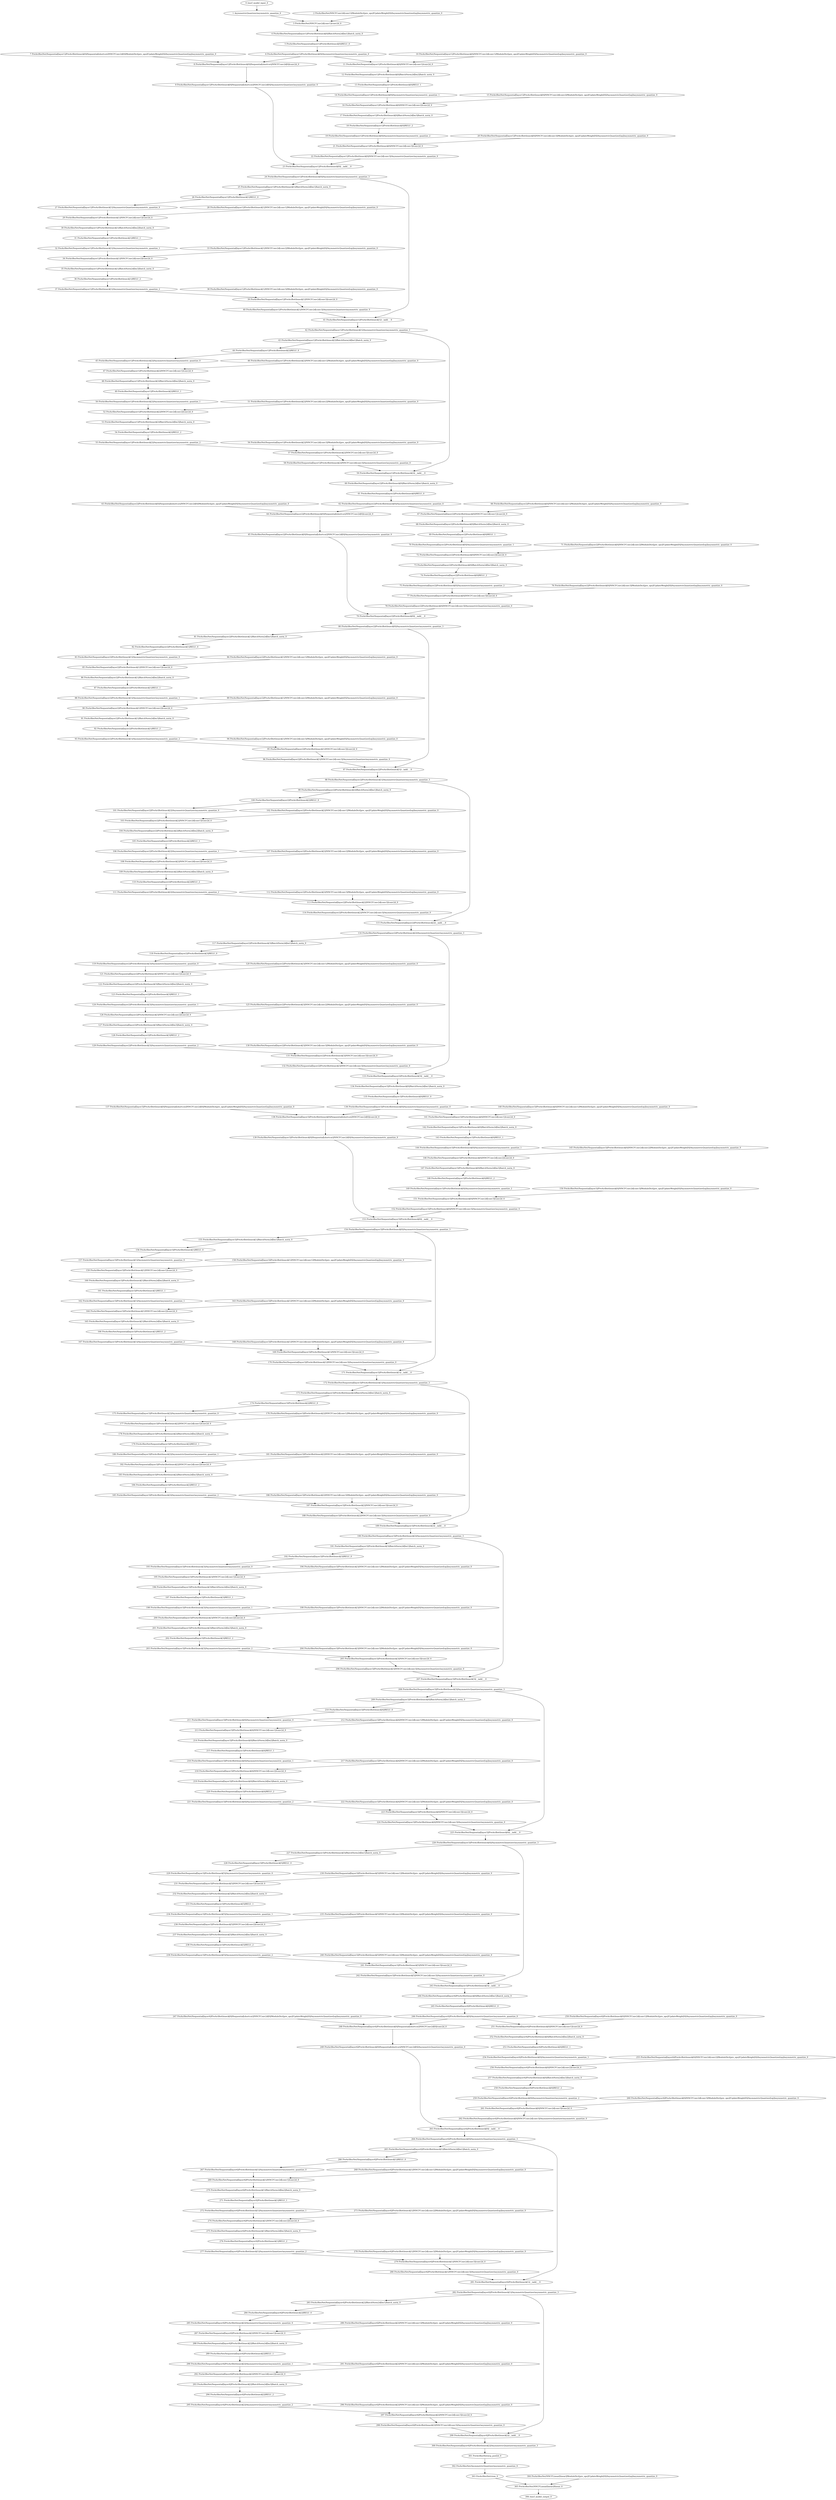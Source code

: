 strict digraph  {
"0 /nncf_model_input_0" [id=0, scope="", type=nncf_model_input];
"1 AsymmetricQuantizer/asymmetric_quantize_0" [id=1, scope=AsymmetricQuantizer, type=asymmetric_quantize];
"2 PreActResNet/NNCFConv2d[conv1]/ModuleDict[pre_ops]/UpdateWeight[0]/AsymmetricQuantizer[op]/asymmetric_quantize_0" [id=2, scope="PreActResNet/NNCFConv2d[conv1]/ModuleDict[pre_ops]/UpdateWeight[0]/AsymmetricQuantizer[op]", type=asymmetric_quantize];
"3 PreActResNet/NNCFConv2d[conv1]/conv2d_0" [id=3, scope="PreActResNet/NNCFConv2d[conv1]", type=conv2d];
"4 PreActResNet/Sequential[layer1]/PreActBottleneck[0]/BatchNorm2d[bn1]/batch_norm_0" [id=4, scope="PreActResNet/Sequential[layer1]/PreActBottleneck[0]/BatchNorm2d[bn1]", type=batch_norm];
"5 PreActResNet/Sequential[layer1]/PreActBottleneck[0]/RELU_0" [id=5, scope="PreActResNet/Sequential[layer1]/PreActBottleneck[0]", type=RELU];
"6 PreActResNet/Sequential[layer1]/PreActBottleneck[0]/AsymmetricQuantizer/asymmetric_quantize_0" [id=6, scope="PreActResNet/Sequential[layer1]/PreActBottleneck[0]/AsymmetricQuantizer", type=asymmetric_quantize];
"7 PreActResNet/Sequential[layer1]/PreActBottleneck[0]/Sequential[shortcut]/NNCFConv2d[0]/ModuleDict[pre_ops]/UpdateWeight[0]/AsymmetricQuantizer[op]/asymmetric_quantize_0" [id=7, scope="PreActResNet/Sequential[layer1]/PreActBottleneck[0]/Sequential[shortcut]/NNCFConv2d[0]/ModuleDict[pre_ops]/UpdateWeight[0]/AsymmetricQuantizer[op]", type=asymmetric_quantize];
"8 PreActResNet/Sequential[layer1]/PreActBottleneck[0]/Sequential[shortcut]/NNCFConv2d[0]/conv2d_0" [id=8, scope="PreActResNet/Sequential[layer1]/PreActBottleneck[0]/Sequential[shortcut]/NNCFConv2d[0]", type=conv2d];
"9 PreActResNet/Sequential[layer1]/PreActBottleneck[0]/Sequential[shortcut]/NNCFConv2d[0]/AsymmetricQuantizer/asymmetric_quantize_0" [id=9, scope="PreActResNet/Sequential[layer1]/PreActBottleneck[0]/Sequential[shortcut]/NNCFConv2d[0]/AsymmetricQuantizer", type=asymmetric_quantize];
"10 PreActResNet/Sequential[layer1]/PreActBottleneck[0]/NNCFConv2d[conv1]/ModuleDict[pre_ops]/UpdateWeight[0]/AsymmetricQuantizer[op]/asymmetric_quantize_0" [id=10, scope="PreActResNet/Sequential[layer1]/PreActBottleneck[0]/NNCFConv2d[conv1]/ModuleDict[pre_ops]/UpdateWeight[0]/AsymmetricQuantizer[op]", type=asymmetric_quantize];
"11 PreActResNet/Sequential[layer1]/PreActBottleneck[0]/NNCFConv2d[conv1]/conv2d_0" [id=11, scope="PreActResNet/Sequential[layer1]/PreActBottleneck[0]/NNCFConv2d[conv1]", type=conv2d];
"12 PreActResNet/Sequential[layer1]/PreActBottleneck[0]/BatchNorm2d[bn2]/batch_norm_0" [id=12, scope="PreActResNet/Sequential[layer1]/PreActBottleneck[0]/BatchNorm2d[bn2]", type=batch_norm];
"13 PreActResNet/Sequential[layer1]/PreActBottleneck[0]/RELU_1" [id=13, scope="PreActResNet/Sequential[layer1]/PreActBottleneck[0]", type=RELU];
"14 PreActResNet/Sequential[layer1]/PreActBottleneck[0]/AsymmetricQuantizer/asymmetric_quantize_1" [id=14, scope="PreActResNet/Sequential[layer1]/PreActBottleneck[0]/AsymmetricQuantizer", type=asymmetric_quantize];
"15 PreActResNet/Sequential[layer1]/PreActBottleneck[0]/NNCFConv2d[conv2]/ModuleDict[pre_ops]/UpdateWeight[0]/AsymmetricQuantizer[op]/asymmetric_quantize_0" [id=15, scope="PreActResNet/Sequential[layer1]/PreActBottleneck[0]/NNCFConv2d[conv2]/ModuleDict[pre_ops]/UpdateWeight[0]/AsymmetricQuantizer[op]", type=asymmetric_quantize];
"16 PreActResNet/Sequential[layer1]/PreActBottleneck[0]/NNCFConv2d[conv2]/conv2d_0" [id=16, scope="PreActResNet/Sequential[layer1]/PreActBottleneck[0]/NNCFConv2d[conv2]", type=conv2d];
"17 PreActResNet/Sequential[layer1]/PreActBottleneck[0]/BatchNorm2d[bn3]/batch_norm_0" [id=17, scope="PreActResNet/Sequential[layer1]/PreActBottleneck[0]/BatchNorm2d[bn3]", type=batch_norm];
"18 PreActResNet/Sequential[layer1]/PreActBottleneck[0]/RELU_2" [id=18, scope="PreActResNet/Sequential[layer1]/PreActBottleneck[0]", type=RELU];
"19 PreActResNet/Sequential[layer1]/PreActBottleneck[0]/AsymmetricQuantizer/asymmetric_quantize_2" [id=19, scope="PreActResNet/Sequential[layer1]/PreActBottleneck[0]/AsymmetricQuantizer", type=asymmetric_quantize];
"20 PreActResNet/Sequential[layer1]/PreActBottleneck[0]/NNCFConv2d[conv3]/ModuleDict[pre_ops]/UpdateWeight[0]/AsymmetricQuantizer[op]/asymmetric_quantize_0" [id=20, scope="PreActResNet/Sequential[layer1]/PreActBottleneck[0]/NNCFConv2d[conv3]/ModuleDict[pre_ops]/UpdateWeight[0]/AsymmetricQuantizer[op]", type=asymmetric_quantize];
"21 PreActResNet/Sequential[layer1]/PreActBottleneck[0]/NNCFConv2d[conv3]/conv2d_0" [id=21, scope="PreActResNet/Sequential[layer1]/PreActBottleneck[0]/NNCFConv2d[conv3]", type=conv2d];
"22 PreActResNet/Sequential[layer1]/PreActBottleneck[0]/NNCFConv2d[conv3]/AsymmetricQuantizer/asymmetric_quantize_0" [id=22, scope="PreActResNet/Sequential[layer1]/PreActBottleneck[0]/NNCFConv2d[conv3]/AsymmetricQuantizer", type=asymmetric_quantize];
"23 PreActResNet/Sequential[layer1]/PreActBottleneck[0]/__iadd___0" [id=23, scope="PreActResNet/Sequential[layer1]/PreActBottleneck[0]", type=__iadd__];
"24 PreActResNet/Sequential[layer1]/PreActBottleneck[0]/AsymmetricQuantizer/asymmetric_quantize_3" [id=24, scope="PreActResNet/Sequential[layer1]/PreActBottleneck[0]/AsymmetricQuantizer", type=asymmetric_quantize];
"25 PreActResNet/Sequential[layer1]/PreActBottleneck[1]/BatchNorm2d[bn1]/batch_norm_0" [id=25, scope="PreActResNet/Sequential[layer1]/PreActBottleneck[1]/BatchNorm2d[bn1]", type=batch_norm];
"26 PreActResNet/Sequential[layer1]/PreActBottleneck[1]/RELU_0" [id=26, scope="PreActResNet/Sequential[layer1]/PreActBottleneck[1]", type=RELU];
"27 PreActResNet/Sequential[layer1]/PreActBottleneck[1]/AsymmetricQuantizer/asymmetric_quantize_0" [id=27, scope="PreActResNet/Sequential[layer1]/PreActBottleneck[1]/AsymmetricQuantizer", type=asymmetric_quantize];
"28 PreActResNet/Sequential[layer1]/PreActBottleneck[1]/NNCFConv2d[conv1]/ModuleDict[pre_ops]/UpdateWeight[0]/AsymmetricQuantizer[op]/asymmetric_quantize_0" [id=28, scope="PreActResNet/Sequential[layer1]/PreActBottleneck[1]/NNCFConv2d[conv1]/ModuleDict[pre_ops]/UpdateWeight[0]/AsymmetricQuantizer[op]", type=asymmetric_quantize];
"29 PreActResNet/Sequential[layer1]/PreActBottleneck[1]/NNCFConv2d[conv1]/conv2d_0" [id=29, scope="PreActResNet/Sequential[layer1]/PreActBottleneck[1]/NNCFConv2d[conv1]", type=conv2d];
"30 PreActResNet/Sequential[layer1]/PreActBottleneck[1]/BatchNorm2d[bn2]/batch_norm_0" [id=30, scope="PreActResNet/Sequential[layer1]/PreActBottleneck[1]/BatchNorm2d[bn2]", type=batch_norm];
"31 PreActResNet/Sequential[layer1]/PreActBottleneck[1]/RELU_1" [id=31, scope="PreActResNet/Sequential[layer1]/PreActBottleneck[1]", type=RELU];
"32 PreActResNet/Sequential[layer1]/PreActBottleneck[1]/AsymmetricQuantizer/asymmetric_quantize_1" [id=32, scope="PreActResNet/Sequential[layer1]/PreActBottleneck[1]/AsymmetricQuantizer", type=asymmetric_quantize];
"33 PreActResNet/Sequential[layer1]/PreActBottleneck[1]/NNCFConv2d[conv2]/ModuleDict[pre_ops]/UpdateWeight[0]/AsymmetricQuantizer[op]/asymmetric_quantize_0" [id=33, scope="PreActResNet/Sequential[layer1]/PreActBottleneck[1]/NNCFConv2d[conv2]/ModuleDict[pre_ops]/UpdateWeight[0]/AsymmetricQuantizer[op]", type=asymmetric_quantize];
"34 PreActResNet/Sequential[layer1]/PreActBottleneck[1]/NNCFConv2d[conv2]/conv2d_0" [id=34, scope="PreActResNet/Sequential[layer1]/PreActBottleneck[1]/NNCFConv2d[conv2]", type=conv2d];
"35 PreActResNet/Sequential[layer1]/PreActBottleneck[1]/BatchNorm2d[bn3]/batch_norm_0" [id=35, scope="PreActResNet/Sequential[layer1]/PreActBottleneck[1]/BatchNorm2d[bn3]", type=batch_norm];
"36 PreActResNet/Sequential[layer1]/PreActBottleneck[1]/RELU_2" [id=36, scope="PreActResNet/Sequential[layer1]/PreActBottleneck[1]", type=RELU];
"37 PreActResNet/Sequential[layer1]/PreActBottleneck[1]/AsymmetricQuantizer/asymmetric_quantize_2" [id=37, scope="PreActResNet/Sequential[layer1]/PreActBottleneck[1]/AsymmetricQuantizer", type=asymmetric_quantize];
"38 PreActResNet/Sequential[layer1]/PreActBottleneck[1]/NNCFConv2d[conv3]/ModuleDict[pre_ops]/UpdateWeight[0]/AsymmetricQuantizer[op]/asymmetric_quantize_0" [id=38, scope="PreActResNet/Sequential[layer1]/PreActBottleneck[1]/NNCFConv2d[conv3]/ModuleDict[pre_ops]/UpdateWeight[0]/AsymmetricQuantizer[op]", type=asymmetric_quantize];
"39 PreActResNet/Sequential[layer1]/PreActBottleneck[1]/NNCFConv2d[conv3]/conv2d_0" [id=39, scope="PreActResNet/Sequential[layer1]/PreActBottleneck[1]/NNCFConv2d[conv3]", type=conv2d];
"40 PreActResNet/Sequential[layer1]/PreActBottleneck[1]/NNCFConv2d[conv3]/AsymmetricQuantizer/asymmetric_quantize_0" [id=40, scope="PreActResNet/Sequential[layer1]/PreActBottleneck[1]/NNCFConv2d[conv3]/AsymmetricQuantizer", type=asymmetric_quantize];
"41 PreActResNet/Sequential[layer1]/PreActBottleneck[1]/__iadd___0" [id=41, scope="PreActResNet/Sequential[layer1]/PreActBottleneck[1]", type=__iadd__];
"42 PreActResNet/Sequential[layer1]/PreActBottleneck[1]/AsymmetricQuantizer/asymmetric_quantize_3" [id=42, scope="PreActResNet/Sequential[layer1]/PreActBottleneck[1]/AsymmetricQuantizer", type=asymmetric_quantize];
"43 PreActResNet/Sequential[layer1]/PreActBottleneck[2]/BatchNorm2d[bn1]/batch_norm_0" [id=43, scope="PreActResNet/Sequential[layer1]/PreActBottleneck[2]/BatchNorm2d[bn1]", type=batch_norm];
"44 PreActResNet/Sequential[layer1]/PreActBottleneck[2]/RELU_0" [id=44, scope="PreActResNet/Sequential[layer1]/PreActBottleneck[2]", type=RELU];
"45 PreActResNet/Sequential[layer1]/PreActBottleneck[2]/AsymmetricQuantizer/asymmetric_quantize_0" [id=45, scope="PreActResNet/Sequential[layer1]/PreActBottleneck[2]/AsymmetricQuantizer", type=asymmetric_quantize];
"46 PreActResNet/Sequential[layer1]/PreActBottleneck[2]/NNCFConv2d[conv1]/ModuleDict[pre_ops]/UpdateWeight[0]/AsymmetricQuantizer[op]/asymmetric_quantize_0" [id=46, scope="PreActResNet/Sequential[layer1]/PreActBottleneck[2]/NNCFConv2d[conv1]/ModuleDict[pre_ops]/UpdateWeight[0]/AsymmetricQuantizer[op]", type=asymmetric_quantize];
"47 PreActResNet/Sequential[layer1]/PreActBottleneck[2]/NNCFConv2d[conv1]/conv2d_0" [id=47, scope="PreActResNet/Sequential[layer1]/PreActBottleneck[2]/NNCFConv2d[conv1]", type=conv2d];
"48 PreActResNet/Sequential[layer1]/PreActBottleneck[2]/BatchNorm2d[bn2]/batch_norm_0" [id=48, scope="PreActResNet/Sequential[layer1]/PreActBottleneck[2]/BatchNorm2d[bn2]", type=batch_norm];
"49 PreActResNet/Sequential[layer1]/PreActBottleneck[2]/RELU_1" [id=49, scope="PreActResNet/Sequential[layer1]/PreActBottleneck[2]", type=RELU];
"50 PreActResNet/Sequential[layer1]/PreActBottleneck[2]/AsymmetricQuantizer/asymmetric_quantize_1" [id=50, scope="PreActResNet/Sequential[layer1]/PreActBottleneck[2]/AsymmetricQuantizer", type=asymmetric_quantize];
"51 PreActResNet/Sequential[layer1]/PreActBottleneck[2]/NNCFConv2d[conv2]/ModuleDict[pre_ops]/UpdateWeight[0]/AsymmetricQuantizer[op]/asymmetric_quantize_0" [id=51, scope="PreActResNet/Sequential[layer1]/PreActBottleneck[2]/NNCFConv2d[conv2]/ModuleDict[pre_ops]/UpdateWeight[0]/AsymmetricQuantizer[op]", type=asymmetric_quantize];
"52 PreActResNet/Sequential[layer1]/PreActBottleneck[2]/NNCFConv2d[conv2]/conv2d_0" [id=52, scope="PreActResNet/Sequential[layer1]/PreActBottleneck[2]/NNCFConv2d[conv2]", type=conv2d];
"53 PreActResNet/Sequential[layer1]/PreActBottleneck[2]/BatchNorm2d[bn3]/batch_norm_0" [id=53, scope="PreActResNet/Sequential[layer1]/PreActBottleneck[2]/BatchNorm2d[bn3]", type=batch_norm];
"54 PreActResNet/Sequential[layer1]/PreActBottleneck[2]/RELU_2" [id=54, scope="PreActResNet/Sequential[layer1]/PreActBottleneck[2]", type=RELU];
"55 PreActResNet/Sequential[layer1]/PreActBottleneck[2]/AsymmetricQuantizer/asymmetric_quantize_2" [id=55, scope="PreActResNet/Sequential[layer1]/PreActBottleneck[2]/AsymmetricQuantizer", type=asymmetric_quantize];
"56 PreActResNet/Sequential[layer1]/PreActBottleneck[2]/NNCFConv2d[conv3]/ModuleDict[pre_ops]/UpdateWeight[0]/AsymmetricQuantizer[op]/asymmetric_quantize_0" [id=56, scope="PreActResNet/Sequential[layer1]/PreActBottleneck[2]/NNCFConv2d[conv3]/ModuleDict[pre_ops]/UpdateWeight[0]/AsymmetricQuantizer[op]", type=asymmetric_quantize];
"57 PreActResNet/Sequential[layer1]/PreActBottleneck[2]/NNCFConv2d[conv3]/conv2d_0" [id=57, scope="PreActResNet/Sequential[layer1]/PreActBottleneck[2]/NNCFConv2d[conv3]", type=conv2d];
"58 PreActResNet/Sequential[layer1]/PreActBottleneck[2]/NNCFConv2d[conv3]/AsymmetricQuantizer/asymmetric_quantize_0" [id=58, scope="PreActResNet/Sequential[layer1]/PreActBottleneck[2]/NNCFConv2d[conv3]/AsymmetricQuantizer", type=asymmetric_quantize];
"59 PreActResNet/Sequential[layer1]/PreActBottleneck[2]/__iadd___0" [id=59, scope="PreActResNet/Sequential[layer1]/PreActBottleneck[2]", type=__iadd__];
"60 PreActResNet/Sequential[layer2]/PreActBottleneck[0]/BatchNorm2d[bn1]/batch_norm_0" [id=60, scope="PreActResNet/Sequential[layer2]/PreActBottleneck[0]/BatchNorm2d[bn1]", type=batch_norm];
"61 PreActResNet/Sequential[layer2]/PreActBottleneck[0]/RELU_0" [id=61, scope="PreActResNet/Sequential[layer2]/PreActBottleneck[0]", type=RELU];
"62 PreActResNet/Sequential[layer2]/PreActBottleneck[0]/AsymmetricQuantizer/asymmetric_quantize_0" [id=62, scope="PreActResNet/Sequential[layer2]/PreActBottleneck[0]/AsymmetricQuantizer", type=asymmetric_quantize];
"63 PreActResNet/Sequential[layer2]/PreActBottleneck[0]/Sequential[shortcut]/NNCFConv2d[0]/ModuleDict[pre_ops]/UpdateWeight[0]/AsymmetricQuantizer[op]/asymmetric_quantize_0" [id=63, scope="PreActResNet/Sequential[layer2]/PreActBottleneck[0]/Sequential[shortcut]/NNCFConv2d[0]/ModuleDict[pre_ops]/UpdateWeight[0]/AsymmetricQuantizer[op]", type=asymmetric_quantize];
"64 PreActResNet/Sequential[layer2]/PreActBottleneck[0]/Sequential[shortcut]/NNCFConv2d[0]/conv2d_0" [id=64, scope="PreActResNet/Sequential[layer2]/PreActBottleneck[0]/Sequential[shortcut]/NNCFConv2d[0]", type=conv2d];
"65 PreActResNet/Sequential[layer2]/PreActBottleneck[0]/Sequential[shortcut]/NNCFConv2d[0]/AsymmetricQuantizer/asymmetric_quantize_0" [id=65, scope="PreActResNet/Sequential[layer2]/PreActBottleneck[0]/Sequential[shortcut]/NNCFConv2d[0]/AsymmetricQuantizer", type=asymmetric_quantize];
"66 PreActResNet/Sequential[layer2]/PreActBottleneck[0]/NNCFConv2d[conv1]/ModuleDict[pre_ops]/UpdateWeight[0]/AsymmetricQuantizer[op]/asymmetric_quantize_0" [id=66, scope="PreActResNet/Sequential[layer2]/PreActBottleneck[0]/NNCFConv2d[conv1]/ModuleDict[pre_ops]/UpdateWeight[0]/AsymmetricQuantizer[op]", type=asymmetric_quantize];
"67 PreActResNet/Sequential[layer2]/PreActBottleneck[0]/NNCFConv2d[conv1]/conv2d_0" [id=67, scope="PreActResNet/Sequential[layer2]/PreActBottleneck[0]/NNCFConv2d[conv1]", type=conv2d];
"68 PreActResNet/Sequential[layer2]/PreActBottleneck[0]/BatchNorm2d[bn2]/batch_norm_0" [id=68, scope="PreActResNet/Sequential[layer2]/PreActBottleneck[0]/BatchNorm2d[bn2]", type=batch_norm];
"69 PreActResNet/Sequential[layer2]/PreActBottleneck[0]/RELU_1" [id=69, scope="PreActResNet/Sequential[layer2]/PreActBottleneck[0]", type=RELU];
"70 PreActResNet/Sequential[layer2]/PreActBottleneck[0]/AsymmetricQuantizer/asymmetric_quantize_1" [id=70, scope="PreActResNet/Sequential[layer2]/PreActBottleneck[0]/AsymmetricQuantizer", type=asymmetric_quantize];
"71 PreActResNet/Sequential[layer2]/PreActBottleneck[0]/NNCFConv2d[conv2]/ModuleDict[pre_ops]/UpdateWeight[0]/AsymmetricQuantizer[op]/asymmetric_quantize_0" [id=71, scope="PreActResNet/Sequential[layer2]/PreActBottleneck[0]/NNCFConv2d[conv2]/ModuleDict[pre_ops]/UpdateWeight[0]/AsymmetricQuantizer[op]", type=asymmetric_quantize];
"72 PreActResNet/Sequential[layer2]/PreActBottleneck[0]/NNCFConv2d[conv2]/conv2d_0" [id=72, scope="PreActResNet/Sequential[layer2]/PreActBottleneck[0]/NNCFConv2d[conv2]", type=conv2d];
"73 PreActResNet/Sequential[layer2]/PreActBottleneck[0]/BatchNorm2d[bn3]/batch_norm_0" [id=73, scope="PreActResNet/Sequential[layer2]/PreActBottleneck[0]/BatchNorm2d[bn3]", type=batch_norm];
"74 PreActResNet/Sequential[layer2]/PreActBottleneck[0]/RELU_2" [id=74, scope="PreActResNet/Sequential[layer2]/PreActBottleneck[0]", type=RELU];
"75 PreActResNet/Sequential[layer2]/PreActBottleneck[0]/AsymmetricQuantizer/asymmetric_quantize_2" [id=75, scope="PreActResNet/Sequential[layer2]/PreActBottleneck[0]/AsymmetricQuantizer", type=asymmetric_quantize];
"76 PreActResNet/Sequential[layer2]/PreActBottleneck[0]/NNCFConv2d[conv3]/ModuleDict[pre_ops]/UpdateWeight[0]/AsymmetricQuantizer[op]/asymmetric_quantize_0" [id=76, scope="PreActResNet/Sequential[layer2]/PreActBottleneck[0]/NNCFConv2d[conv3]/ModuleDict[pre_ops]/UpdateWeight[0]/AsymmetricQuantizer[op]", type=asymmetric_quantize];
"77 PreActResNet/Sequential[layer2]/PreActBottleneck[0]/NNCFConv2d[conv3]/conv2d_0" [id=77, scope="PreActResNet/Sequential[layer2]/PreActBottleneck[0]/NNCFConv2d[conv3]", type=conv2d];
"78 PreActResNet/Sequential[layer2]/PreActBottleneck[0]/NNCFConv2d[conv3]/AsymmetricQuantizer/asymmetric_quantize_0" [id=78, scope="PreActResNet/Sequential[layer2]/PreActBottleneck[0]/NNCFConv2d[conv3]/AsymmetricQuantizer", type=asymmetric_quantize];
"79 PreActResNet/Sequential[layer2]/PreActBottleneck[0]/__iadd___0" [id=79, scope="PreActResNet/Sequential[layer2]/PreActBottleneck[0]", type=__iadd__];
"80 PreActResNet/Sequential[layer2]/PreActBottleneck[0]/AsymmetricQuantizer/asymmetric_quantize_3" [id=80, scope="PreActResNet/Sequential[layer2]/PreActBottleneck[0]/AsymmetricQuantizer", type=asymmetric_quantize];
"81 PreActResNet/Sequential[layer2]/PreActBottleneck[1]/BatchNorm2d[bn1]/batch_norm_0" [id=81, scope="PreActResNet/Sequential[layer2]/PreActBottleneck[1]/BatchNorm2d[bn1]", type=batch_norm];
"82 PreActResNet/Sequential[layer2]/PreActBottleneck[1]/RELU_0" [id=82, scope="PreActResNet/Sequential[layer2]/PreActBottleneck[1]", type=RELU];
"83 PreActResNet/Sequential[layer2]/PreActBottleneck[1]/AsymmetricQuantizer/asymmetric_quantize_0" [id=83, scope="PreActResNet/Sequential[layer2]/PreActBottleneck[1]/AsymmetricQuantizer", type=asymmetric_quantize];
"84 PreActResNet/Sequential[layer2]/PreActBottleneck[1]/NNCFConv2d[conv1]/ModuleDict[pre_ops]/UpdateWeight[0]/AsymmetricQuantizer[op]/asymmetric_quantize_0" [id=84, scope="PreActResNet/Sequential[layer2]/PreActBottleneck[1]/NNCFConv2d[conv1]/ModuleDict[pre_ops]/UpdateWeight[0]/AsymmetricQuantizer[op]", type=asymmetric_quantize];
"85 PreActResNet/Sequential[layer2]/PreActBottleneck[1]/NNCFConv2d[conv1]/conv2d_0" [id=85, scope="PreActResNet/Sequential[layer2]/PreActBottleneck[1]/NNCFConv2d[conv1]", type=conv2d];
"86 PreActResNet/Sequential[layer2]/PreActBottleneck[1]/BatchNorm2d[bn2]/batch_norm_0" [id=86, scope="PreActResNet/Sequential[layer2]/PreActBottleneck[1]/BatchNorm2d[bn2]", type=batch_norm];
"87 PreActResNet/Sequential[layer2]/PreActBottleneck[1]/RELU_1" [id=87, scope="PreActResNet/Sequential[layer2]/PreActBottleneck[1]", type=RELU];
"88 PreActResNet/Sequential[layer2]/PreActBottleneck[1]/AsymmetricQuantizer/asymmetric_quantize_1" [id=88, scope="PreActResNet/Sequential[layer2]/PreActBottleneck[1]/AsymmetricQuantizer", type=asymmetric_quantize];
"89 PreActResNet/Sequential[layer2]/PreActBottleneck[1]/NNCFConv2d[conv2]/ModuleDict[pre_ops]/UpdateWeight[0]/AsymmetricQuantizer[op]/asymmetric_quantize_0" [id=89, scope="PreActResNet/Sequential[layer2]/PreActBottleneck[1]/NNCFConv2d[conv2]/ModuleDict[pre_ops]/UpdateWeight[0]/AsymmetricQuantizer[op]", type=asymmetric_quantize];
"90 PreActResNet/Sequential[layer2]/PreActBottleneck[1]/NNCFConv2d[conv2]/conv2d_0" [id=90, scope="PreActResNet/Sequential[layer2]/PreActBottleneck[1]/NNCFConv2d[conv2]", type=conv2d];
"91 PreActResNet/Sequential[layer2]/PreActBottleneck[1]/BatchNorm2d[bn3]/batch_norm_0" [id=91, scope="PreActResNet/Sequential[layer2]/PreActBottleneck[1]/BatchNorm2d[bn3]", type=batch_norm];
"92 PreActResNet/Sequential[layer2]/PreActBottleneck[1]/RELU_2" [id=92, scope="PreActResNet/Sequential[layer2]/PreActBottleneck[1]", type=RELU];
"93 PreActResNet/Sequential[layer2]/PreActBottleneck[1]/AsymmetricQuantizer/asymmetric_quantize_2" [id=93, scope="PreActResNet/Sequential[layer2]/PreActBottleneck[1]/AsymmetricQuantizer", type=asymmetric_quantize];
"94 PreActResNet/Sequential[layer2]/PreActBottleneck[1]/NNCFConv2d[conv3]/ModuleDict[pre_ops]/UpdateWeight[0]/AsymmetricQuantizer[op]/asymmetric_quantize_0" [id=94, scope="PreActResNet/Sequential[layer2]/PreActBottleneck[1]/NNCFConv2d[conv3]/ModuleDict[pre_ops]/UpdateWeight[0]/AsymmetricQuantizer[op]", type=asymmetric_quantize];
"95 PreActResNet/Sequential[layer2]/PreActBottleneck[1]/NNCFConv2d[conv3]/conv2d_0" [id=95, scope="PreActResNet/Sequential[layer2]/PreActBottleneck[1]/NNCFConv2d[conv3]", type=conv2d];
"96 PreActResNet/Sequential[layer2]/PreActBottleneck[1]/NNCFConv2d[conv3]/AsymmetricQuantizer/asymmetric_quantize_0" [id=96, scope="PreActResNet/Sequential[layer2]/PreActBottleneck[1]/NNCFConv2d[conv3]/AsymmetricQuantizer", type=asymmetric_quantize];
"97 PreActResNet/Sequential[layer2]/PreActBottleneck[1]/__iadd___0" [id=97, scope="PreActResNet/Sequential[layer2]/PreActBottleneck[1]", type=__iadd__];
"98 PreActResNet/Sequential[layer2]/PreActBottleneck[1]/AsymmetricQuantizer/asymmetric_quantize_3" [id=98, scope="PreActResNet/Sequential[layer2]/PreActBottleneck[1]/AsymmetricQuantizer", type=asymmetric_quantize];
"99 PreActResNet/Sequential[layer2]/PreActBottleneck[2]/BatchNorm2d[bn1]/batch_norm_0" [id=99, scope="PreActResNet/Sequential[layer2]/PreActBottleneck[2]/BatchNorm2d[bn1]", type=batch_norm];
"100 PreActResNet/Sequential[layer2]/PreActBottleneck[2]/RELU_0" [id=100, scope="PreActResNet/Sequential[layer2]/PreActBottleneck[2]", type=RELU];
"101 PreActResNet/Sequential[layer2]/PreActBottleneck[2]/AsymmetricQuantizer/asymmetric_quantize_0" [id=101, scope="PreActResNet/Sequential[layer2]/PreActBottleneck[2]/AsymmetricQuantizer", type=asymmetric_quantize];
"102 PreActResNet/Sequential[layer2]/PreActBottleneck[2]/NNCFConv2d[conv1]/ModuleDict[pre_ops]/UpdateWeight[0]/AsymmetricQuantizer[op]/asymmetric_quantize_0" [id=102, scope="PreActResNet/Sequential[layer2]/PreActBottleneck[2]/NNCFConv2d[conv1]/ModuleDict[pre_ops]/UpdateWeight[0]/AsymmetricQuantizer[op]", type=asymmetric_quantize];
"103 PreActResNet/Sequential[layer2]/PreActBottleneck[2]/NNCFConv2d[conv1]/conv2d_0" [id=103, scope="PreActResNet/Sequential[layer2]/PreActBottleneck[2]/NNCFConv2d[conv1]", type=conv2d];
"104 PreActResNet/Sequential[layer2]/PreActBottleneck[2]/BatchNorm2d[bn2]/batch_norm_0" [id=104, scope="PreActResNet/Sequential[layer2]/PreActBottleneck[2]/BatchNorm2d[bn2]", type=batch_norm];
"105 PreActResNet/Sequential[layer2]/PreActBottleneck[2]/RELU_1" [id=105, scope="PreActResNet/Sequential[layer2]/PreActBottleneck[2]", type=RELU];
"106 PreActResNet/Sequential[layer2]/PreActBottleneck[2]/AsymmetricQuantizer/asymmetric_quantize_1" [id=106, scope="PreActResNet/Sequential[layer2]/PreActBottleneck[2]/AsymmetricQuantizer", type=asymmetric_quantize];
"107 PreActResNet/Sequential[layer2]/PreActBottleneck[2]/NNCFConv2d[conv2]/ModuleDict[pre_ops]/UpdateWeight[0]/AsymmetricQuantizer[op]/asymmetric_quantize_0" [id=107, scope="PreActResNet/Sequential[layer2]/PreActBottleneck[2]/NNCFConv2d[conv2]/ModuleDict[pre_ops]/UpdateWeight[0]/AsymmetricQuantizer[op]", type=asymmetric_quantize];
"108 PreActResNet/Sequential[layer2]/PreActBottleneck[2]/NNCFConv2d[conv2]/conv2d_0" [id=108, scope="PreActResNet/Sequential[layer2]/PreActBottleneck[2]/NNCFConv2d[conv2]", type=conv2d];
"109 PreActResNet/Sequential[layer2]/PreActBottleneck[2]/BatchNorm2d[bn3]/batch_norm_0" [id=109, scope="PreActResNet/Sequential[layer2]/PreActBottleneck[2]/BatchNorm2d[bn3]", type=batch_norm];
"110 PreActResNet/Sequential[layer2]/PreActBottleneck[2]/RELU_2" [id=110, scope="PreActResNet/Sequential[layer2]/PreActBottleneck[2]", type=RELU];
"111 PreActResNet/Sequential[layer2]/PreActBottleneck[2]/AsymmetricQuantizer/asymmetric_quantize_2" [id=111, scope="PreActResNet/Sequential[layer2]/PreActBottleneck[2]/AsymmetricQuantizer", type=asymmetric_quantize];
"112 PreActResNet/Sequential[layer2]/PreActBottleneck[2]/NNCFConv2d[conv3]/ModuleDict[pre_ops]/UpdateWeight[0]/AsymmetricQuantizer[op]/asymmetric_quantize_0" [id=112, scope="PreActResNet/Sequential[layer2]/PreActBottleneck[2]/NNCFConv2d[conv3]/ModuleDict[pre_ops]/UpdateWeight[0]/AsymmetricQuantizer[op]", type=asymmetric_quantize];
"113 PreActResNet/Sequential[layer2]/PreActBottleneck[2]/NNCFConv2d[conv3]/conv2d_0" [id=113, scope="PreActResNet/Sequential[layer2]/PreActBottleneck[2]/NNCFConv2d[conv3]", type=conv2d];
"114 PreActResNet/Sequential[layer2]/PreActBottleneck[2]/NNCFConv2d[conv3]/AsymmetricQuantizer/asymmetric_quantize_0" [id=114, scope="PreActResNet/Sequential[layer2]/PreActBottleneck[2]/NNCFConv2d[conv3]/AsymmetricQuantizer", type=asymmetric_quantize];
"115 PreActResNet/Sequential[layer2]/PreActBottleneck[2]/__iadd___0" [id=115, scope="PreActResNet/Sequential[layer2]/PreActBottleneck[2]", type=__iadd__];
"116 PreActResNet/Sequential[layer2]/PreActBottleneck[2]/AsymmetricQuantizer/asymmetric_quantize_3" [id=116, scope="PreActResNet/Sequential[layer2]/PreActBottleneck[2]/AsymmetricQuantizer", type=asymmetric_quantize];
"117 PreActResNet/Sequential[layer2]/PreActBottleneck[3]/BatchNorm2d[bn1]/batch_norm_0" [id=117, scope="PreActResNet/Sequential[layer2]/PreActBottleneck[3]/BatchNorm2d[bn1]", type=batch_norm];
"118 PreActResNet/Sequential[layer2]/PreActBottleneck[3]/RELU_0" [id=118, scope="PreActResNet/Sequential[layer2]/PreActBottleneck[3]", type=RELU];
"119 PreActResNet/Sequential[layer2]/PreActBottleneck[3]/AsymmetricQuantizer/asymmetric_quantize_0" [id=119, scope="PreActResNet/Sequential[layer2]/PreActBottleneck[3]/AsymmetricQuantizer", type=asymmetric_quantize];
"120 PreActResNet/Sequential[layer2]/PreActBottleneck[3]/NNCFConv2d[conv1]/ModuleDict[pre_ops]/UpdateWeight[0]/AsymmetricQuantizer[op]/asymmetric_quantize_0" [id=120, scope="PreActResNet/Sequential[layer2]/PreActBottleneck[3]/NNCFConv2d[conv1]/ModuleDict[pre_ops]/UpdateWeight[0]/AsymmetricQuantizer[op]", type=asymmetric_quantize];
"121 PreActResNet/Sequential[layer2]/PreActBottleneck[3]/NNCFConv2d[conv1]/conv2d_0" [id=121, scope="PreActResNet/Sequential[layer2]/PreActBottleneck[3]/NNCFConv2d[conv1]", type=conv2d];
"122 PreActResNet/Sequential[layer2]/PreActBottleneck[3]/BatchNorm2d[bn2]/batch_norm_0" [id=122, scope="PreActResNet/Sequential[layer2]/PreActBottleneck[3]/BatchNorm2d[bn2]", type=batch_norm];
"123 PreActResNet/Sequential[layer2]/PreActBottleneck[3]/RELU_1" [id=123, scope="PreActResNet/Sequential[layer2]/PreActBottleneck[3]", type=RELU];
"124 PreActResNet/Sequential[layer2]/PreActBottleneck[3]/AsymmetricQuantizer/asymmetric_quantize_1" [id=124, scope="PreActResNet/Sequential[layer2]/PreActBottleneck[3]/AsymmetricQuantizer", type=asymmetric_quantize];
"125 PreActResNet/Sequential[layer2]/PreActBottleneck[3]/NNCFConv2d[conv2]/ModuleDict[pre_ops]/UpdateWeight[0]/AsymmetricQuantizer[op]/asymmetric_quantize_0" [id=125, scope="PreActResNet/Sequential[layer2]/PreActBottleneck[3]/NNCFConv2d[conv2]/ModuleDict[pre_ops]/UpdateWeight[0]/AsymmetricQuantizer[op]", type=asymmetric_quantize];
"126 PreActResNet/Sequential[layer2]/PreActBottleneck[3]/NNCFConv2d[conv2]/conv2d_0" [id=126, scope="PreActResNet/Sequential[layer2]/PreActBottleneck[3]/NNCFConv2d[conv2]", type=conv2d];
"127 PreActResNet/Sequential[layer2]/PreActBottleneck[3]/BatchNorm2d[bn3]/batch_norm_0" [id=127, scope="PreActResNet/Sequential[layer2]/PreActBottleneck[3]/BatchNorm2d[bn3]", type=batch_norm];
"128 PreActResNet/Sequential[layer2]/PreActBottleneck[3]/RELU_2" [id=128, scope="PreActResNet/Sequential[layer2]/PreActBottleneck[3]", type=RELU];
"129 PreActResNet/Sequential[layer2]/PreActBottleneck[3]/AsymmetricQuantizer/asymmetric_quantize_2" [id=129, scope="PreActResNet/Sequential[layer2]/PreActBottleneck[3]/AsymmetricQuantizer", type=asymmetric_quantize];
"130 PreActResNet/Sequential[layer2]/PreActBottleneck[3]/NNCFConv2d[conv3]/ModuleDict[pre_ops]/UpdateWeight[0]/AsymmetricQuantizer[op]/asymmetric_quantize_0" [id=130, scope="PreActResNet/Sequential[layer2]/PreActBottleneck[3]/NNCFConv2d[conv3]/ModuleDict[pre_ops]/UpdateWeight[0]/AsymmetricQuantizer[op]", type=asymmetric_quantize];
"131 PreActResNet/Sequential[layer2]/PreActBottleneck[3]/NNCFConv2d[conv3]/conv2d_0" [id=131, scope="PreActResNet/Sequential[layer2]/PreActBottleneck[3]/NNCFConv2d[conv3]", type=conv2d];
"132 PreActResNet/Sequential[layer2]/PreActBottleneck[3]/NNCFConv2d[conv3]/AsymmetricQuantizer/asymmetric_quantize_0" [id=132, scope="PreActResNet/Sequential[layer2]/PreActBottleneck[3]/NNCFConv2d[conv3]/AsymmetricQuantizer", type=asymmetric_quantize];
"133 PreActResNet/Sequential[layer2]/PreActBottleneck[3]/__iadd___0" [id=133, scope="PreActResNet/Sequential[layer2]/PreActBottleneck[3]", type=__iadd__];
"134 PreActResNet/Sequential[layer3]/PreActBottleneck[0]/BatchNorm2d[bn1]/batch_norm_0" [id=134, scope="PreActResNet/Sequential[layer3]/PreActBottleneck[0]/BatchNorm2d[bn1]", type=batch_norm];
"135 PreActResNet/Sequential[layer3]/PreActBottleneck[0]/RELU_0" [id=135, scope="PreActResNet/Sequential[layer3]/PreActBottleneck[0]", type=RELU];
"136 PreActResNet/Sequential[layer3]/PreActBottleneck[0]/AsymmetricQuantizer/asymmetric_quantize_0" [id=136, scope="PreActResNet/Sequential[layer3]/PreActBottleneck[0]/AsymmetricQuantizer", type=asymmetric_quantize];
"137 PreActResNet/Sequential[layer3]/PreActBottleneck[0]/Sequential[shortcut]/NNCFConv2d[0]/ModuleDict[pre_ops]/UpdateWeight[0]/AsymmetricQuantizer[op]/asymmetric_quantize_0" [id=137, scope="PreActResNet/Sequential[layer3]/PreActBottleneck[0]/Sequential[shortcut]/NNCFConv2d[0]/ModuleDict[pre_ops]/UpdateWeight[0]/AsymmetricQuantizer[op]", type=asymmetric_quantize];
"138 PreActResNet/Sequential[layer3]/PreActBottleneck[0]/Sequential[shortcut]/NNCFConv2d[0]/conv2d_0" [id=138, scope="PreActResNet/Sequential[layer3]/PreActBottleneck[0]/Sequential[shortcut]/NNCFConv2d[0]", type=conv2d];
"139 PreActResNet/Sequential[layer3]/PreActBottleneck[0]/Sequential[shortcut]/NNCFConv2d[0]/AsymmetricQuantizer/asymmetric_quantize_0" [id=139, scope="PreActResNet/Sequential[layer3]/PreActBottleneck[0]/Sequential[shortcut]/NNCFConv2d[0]/AsymmetricQuantizer", type=asymmetric_quantize];
"140 PreActResNet/Sequential[layer3]/PreActBottleneck[0]/NNCFConv2d[conv1]/ModuleDict[pre_ops]/UpdateWeight[0]/AsymmetricQuantizer[op]/asymmetric_quantize_0" [id=140, scope="PreActResNet/Sequential[layer3]/PreActBottleneck[0]/NNCFConv2d[conv1]/ModuleDict[pre_ops]/UpdateWeight[0]/AsymmetricQuantizer[op]", type=asymmetric_quantize];
"141 PreActResNet/Sequential[layer3]/PreActBottleneck[0]/NNCFConv2d[conv1]/conv2d_0" [id=141, scope="PreActResNet/Sequential[layer3]/PreActBottleneck[0]/NNCFConv2d[conv1]", type=conv2d];
"142 PreActResNet/Sequential[layer3]/PreActBottleneck[0]/BatchNorm2d[bn2]/batch_norm_0" [id=142, scope="PreActResNet/Sequential[layer3]/PreActBottleneck[0]/BatchNorm2d[bn2]", type=batch_norm];
"143 PreActResNet/Sequential[layer3]/PreActBottleneck[0]/RELU_1" [id=143, scope="PreActResNet/Sequential[layer3]/PreActBottleneck[0]", type=RELU];
"144 PreActResNet/Sequential[layer3]/PreActBottleneck[0]/AsymmetricQuantizer/asymmetric_quantize_1" [id=144, scope="PreActResNet/Sequential[layer3]/PreActBottleneck[0]/AsymmetricQuantizer", type=asymmetric_quantize];
"145 PreActResNet/Sequential[layer3]/PreActBottleneck[0]/NNCFConv2d[conv2]/ModuleDict[pre_ops]/UpdateWeight[0]/AsymmetricQuantizer[op]/asymmetric_quantize_0" [id=145, scope="PreActResNet/Sequential[layer3]/PreActBottleneck[0]/NNCFConv2d[conv2]/ModuleDict[pre_ops]/UpdateWeight[0]/AsymmetricQuantizer[op]", type=asymmetric_quantize];
"146 PreActResNet/Sequential[layer3]/PreActBottleneck[0]/NNCFConv2d[conv2]/conv2d_0" [id=146, scope="PreActResNet/Sequential[layer3]/PreActBottleneck[0]/NNCFConv2d[conv2]", type=conv2d];
"147 PreActResNet/Sequential[layer3]/PreActBottleneck[0]/BatchNorm2d[bn3]/batch_norm_0" [id=147, scope="PreActResNet/Sequential[layer3]/PreActBottleneck[0]/BatchNorm2d[bn3]", type=batch_norm];
"148 PreActResNet/Sequential[layer3]/PreActBottleneck[0]/RELU_2" [id=148, scope="PreActResNet/Sequential[layer3]/PreActBottleneck[0]", type=RELU];
"149 PreActResNet/Sequential[layer3]/PreActBottleneck[0]/AsymmetricQuantizer/asymmetric_quantize_2" [id=149, scope="PreActResNet/Sequential[layer3]/PreActBottleneck[0]/AsymmetricQuantizer", type=asymmetric_quantize];
"150 PreActResNet/Sequential[layer3]/PreActBottleneck[0]/NNCFConv2d[conv3]/ModuleDict[pre_ops]/UpdateWeight[0]/AsymmetricQuantizer[op]/asymmetric_quantize_0" [id=150, scope="PreActResNet/Sequential[layer3]/PreActBottleneck[0]/NNCFConv2d[conv3]/ModuleDict[pre_ops]/UpdateWeight[0]/AsymmetricQuantizer[op]", type=asymmetric_quantize];
"151 PreActResNet/Sequential[layer3]/PreActBottleneck[0]/NNCFConv2d[conv3]/conv2d_0" [id=151, scope="PreActResNet/Sequential[layer3]/PreActBottleneck[0]/NNCFConv2d[conv3]", type=conv2d];
"152 PreActResNet/Sequential[layer3]/PreActBottleneck[0]/NNCFConv2d[conv3]/AsymmetricQuantizer/asymmetric_quantize_0" [id=152, scope="PreActResNet/Sequential[layer3]/PreActBottleneck[0]/NNCFConv2d[conv3]/AsymmetricQuantizer", type=asymmetric_quantize];
"153 PreActResNet/Sequential[layer3]/PreActBottleneck[0]/__iadd___0" [id=153, scope="PreActResNet/Sequential[layer3]/PreActBottleneck[0]", type=__iadd__];
"154 PreActResNet/Sequential[layer3]/PreActBottleneck[0]/AsymmetricQuantizer/asymmetric_quantize_3" [id=154, scope="PreActResNet/Sequential[layer3]/PreActBottleneck[0]/AsymmetricQuantizer", type=asymmetric_quantize];
"155 PreActResNet/Sequential[layer3]/PreActBottleneck[1]/BatchNorm2d[bn1]/batch_norm_0" [id=155, scope="PreActResNet/Sequential[layer3]/PreActBottleneck[1]/BatchNorm2d[bn1]", type=batch_norm];
"156 PreActResNet/Sequential[layer3]/PreActBottleneck[1]/RELU_0" [id=156, scope="PreActResNet/Sequential[layer3]/PreActBottleneck[1]", type=RELU];
"157 PreActResNet/Sequential[layer3]/PreActBottleneck[1]/AsymmetricQuantizer/asymmetric_quantize_0" [id=157, scope="PreActResNet/Sequential[layer3]/PreActBottleneck[1]/AsymmetricQuantizer", type=asymmetric_quantize];
"158 PreActResNet/Sequential[layer3]/PreActBottleneck[1]/NNCFConv2d[conv1]/ModuleDict[pre_ops]/UpdateWeight[0]/AsymmetricQuantizer[op]/asymmetric_quantize_0" [id=158, scope="PreActResNet/Sequential[layer3]/PreActBottleneck[1]/NNCFConv2d[conv1]/ModuleDict[pre_ops]/UpdateWeight[0]/AsymmetricQuantizer[op]", type=asymmetric_quantize];
"159 PreActResNet/Sequential[layer3]/PreActBottleneck[1]/NNCFConv2d[conv1]/conv2d_0" [id=159, scope="PreActResNet/Sequential[layer3]/PreActBottleneck[1]/NNCFConv2d[conv1]", type=conv2d];
"160 PreActResNet/Sequential[layer3]/PreActBottleneck[1]/BatchNorm2d[bn2]/batch_norm_0" [id=160, scope="PreActResNet/Sequential[layer3]/PreActBottleneck[1]/BatchNorm2d[bn2]", type=batch_norm];
"161 PreActResNet/Sequential[layer3]/PreActBottleneck[1]/RELU_1" [id=161, scope="PreActResNet/Sequential[layer3]/PreActBottleneck[1]", type=RELU];
"162 PreActResNet/Sequential[layer3]/PreActBottleneck[1]/AsymmetricQuantizer/asymmetric_quantize_1" [id=162, scope="PreActResNet/Sequential[layer3]/PreActBottleneck[1]/AsymmetricQuantizer", type=asymmetric_quantize];
"163 PreActResNet/Sequential[layer3]/PreActBottleneck[1]/NNCFConv2d[conv2]/ModuleDict[pre_ops]/UpdateWeight[0]/AsymmetricQuantizer[op]/asymmetric_quantize_0" [id=163, scope="PreActResNet/Sequential[layer3]/PreActBottleneck[1]/NNCFConv2d[conv2]/ModuleDict[pre_ops]/UpdateWeight[0]/AsymmetricQuantizer[op]", type=asymmetric_quantize];
"164 PreActResNet/Sequential[layer3]/PreActBottleneck[1]/NNCFConv2d[conv2]/conv2d_0" [id=164, scope="PreActResNet/Sequential[layer3]/PreActBottleneck[1]/NNCFConv2d[conv2]", type=conv2d];
"165 PreActResNet/Sequential[layer3]/PreActBottleneck[1]/BatchNorm2d[bn3]/batch_norm_0" [id=165, scope="PreActResNet/Sequential[layer3]/PreActBottleneck[1]/BatchNorm2d[bn3]", type=batch_norm];
"166 PreActResNet/Sequential[layer3]/PreActBottleneck[1]/RELU_2" [id=166, scope="PreActResNet/Sequential[layer3]/PreActBottleneck[1]", type=RELU];
"167 PreActResNet/Sequential[layer3]/PreActBottleneck[1]/AsymmetricQuantizer/asymmetric_quantize_2" [id=167, scope="PreActResNet/Sequential[layer3]/PreActBottleneck[1]/AsymmetricQuantizer", type=asymmetric_quantize];
"168 PreActResNet/Sequential[layer3]/PreActBottleneck[1]/NNCFConv2d[conv3]/ModuleDict[pre_ops]/UpdateWeight[0]/AsymmetricQuantizer[op]/asymmetric_quantize_0" [id=168, scope="PreActResNet/Sequential[layer3]/PreActBottleneck[1]/NNCFConv2d[conv3]/ModuleDict[pre_ops]/UpdateWeight[0]/AsymmetricQuantizer[op]", type=asymmetric_quantize];
"169 PreActResNet/Sequential[layer3]/PreActBottleneck[1]/NNCFConv2d[conv3]/conv2d_0" [id=169, scope="PreActResNet/Sequential[layer3]/PreActBottleneck[1]/NNCFConv2d[conv3]", type=conv2d];
"170 PreActResNet/Sequential[layer3]/PreActBottleneck[1]/NNCFConv2d[conv3]/AsymmetricQuantizer/asymmetric_quantize_0" [id=170, scope="PreActResNet/Sequential[layer3]/PreActBottleneck[1]/NNCFConv2d[conv3]/AsymmetricQuantizer", type=asymmetric_quantize];
"171 PreActResNet/Sequential[layer3]/PreActBottleneck[1]/__iadd___0" [id=171, scope="PreActResNet/Sequential[layer3]/PreActBottleneck[1]", type=__iadd__];
"172 PreActResNet/Sequential[layer3]/PreActBottleneck[1]/AsymmetricQuantizer/asymmetric_quantize_3" [id=172, scope="PreActResNet/Sequential[layer3]/PreActBottleneck[1]/AsymmetricQuantizer", type=asymmetric_quantize];
"173 PreActResNet/Sequential[layer3]/PreActBottleneck[2]/BatchNorm2d[bn1]/batch_norm_0" [id=173, scope="PreActResNet/Sequential[layer3]/PreActBottleneck[2]/BatchNorm2d[bn1]", type=batch_norm];
"174 PreActResNet/Sequential[layer3]/PreActBottleneck[2]/RELU_0" [id=174, scope="PreActResNet/Sequential[layer3]/PreActBottleneck[2]", type=RELU];
"175 PreActResNet/Sequential[layer3]/PreActBottleneck[2]/AsymmetricQuantizer/asymmetric_quantize_0" [id=175, scope="PreActResNet/Sequential[layer3]/PreActBottleneck[2]/AsymmetricQuantizer", type=asymmetric_quantize];
"176 PreActResNet/Sequential[layer3]/PreActBottleneck[2]/NNCFConv2d[conv1]/ModuleDict[pre_ops]/UpdateWeight[0]/AsymmetricQuantizer[op]/asymmetric_quantize_0" [id=176, scope="PreActResNet/Sequential[layer3]/PreActBottleneck[2]/NNCFConv2d[conv1]/ModuleDict[pre_ops]/UpdateWeight[0]/AsymmetricQuantizer[op]", type=asymmetric_quantize];
"177 PreActResNet/Sequential[layer3]/PreActBottleneck[2]/NNCFConv2d[conv1]/conv2d_0" [id=177, scope="PreActResNet/Sequential[layer3]/PreActBottleneck[2]/NNCFConv2d[conv1]", type=conv2d];
"178 PreActResNet/Sequential[layer3]/PreActBottleneck[2]/BatchNorm2d[bn2]/batch_norm_0" [id=178, scope="PreActResNet/Sequential[layer3]/PreActBottleneck[2]/BatchNorm2d[bn2]", type=batch_norm];
"179 PreActResNet/Sequential[layer3]/PreActBottleneck[2]/RELU_1" [id=179, scope="PreActResNet/Sequential[layer3]/PreActBottleneck[2]", type=RELU];
"180 PreActResNet/Sequential[layer3]/PreActBottleneck[2]/AsymmetricQuantizer/asymmetric_quantize_1" [id=180, scope="PreActResNet/Sequential[layer3]/PreActBottleneck[2]/AsymmetricQuantizer", type=asymmetric_quantize];
"181 PreActResNet/Sequential[layer3]/PreActBottleneck[2]/NNCFConv2d[conv2]/ModuleDict[pre_ops]/UpdateWeight[0]/AsymmetricQuantizer[op]/asymmetric_quantize_0" [id=181, scope="PreActResNet/Sequential[layer3]/PreActBottleneck[2]/NNCFConv2d[conv2]/ModuleDict[pre_ops]/UpdateWeight[0]/AsymmetricQuantizer[op]", type=asymmetric_quantize];
"182 PreActResNet/Sequential[layer3]/PreActBottleneck[2]/NNCFConv2d[conv2]/conv2d_0" [id=182, scope="PreActResNet/Sequential[layer3]/PreActBottleneck[2]/NNCFConv2d[conv2]", type=conv2d];
"183 PreActResNet/Sequential[layer3]/PreActBottleneck[2]/BatchNorm2d[bn3]/batch_norm_0" [id=183, scope="PreActResNet/Sequential[layer3]/PreActBottleneck[2]/BatchNorm2d[bn3]", type=batch_norm];
"184 PreActResNet/Sequential[layer3]/PreActBottleneck[2]/RELU_2" [id=184, scope="PreActResNet/Sequential[layer3]/PreActBottleneck[2]", type=RELU];
"185 PreActResNet/Sequential[layer3]/PreActBottleneck[2]/AsymmetricQuantizer/asymmetric_quantize_2" [id=185, scope="PreActResNet/Sequential[layer3]/PreActBottleneck[2]/AsymmetricQuantizer", type=asymmetric_quantize];
"186 PreActResNet/Sequential[layer3]/PreActBottleneck[2]/NNCFConv2d[conv3]/ModuleDict[pre_ops]/UpdateWeight[0]/AsymmetricQuantizer[op]/asymmetric_quantize_0" [id=186, scope="PreActResNet/Sequential[layer3]/PreActBottleneck[2]/NNCFConv2d[conv3]/ModuleDict[pre_ops]/UpdateWeight[0]/AsymmetricQuantizer[op]", type=asymmetric_quantize];
"187 PreActResNet/Sequential[layer3]/PreActBottleneck[2]/NNCFConv2d[conv3]/conv2d_0" [id=187, scope="PreActResNet/Sequential[layer3]/PreActBottleneck[2]/NNCFConv2d[conv3]", type=conv2d];
"188 PreActResNet/Sequential[layer3]/PreActBottleneck[2]/NNCFConv2d[conv3]/AsymmetricQuantizer/asymmetric_quantize_0" [id=188, scope="PreActResNet/Sequential[layer3]/PreActBottleneck[2]/NNCFConv2d[conv3]/AsymmetricQuantizer", type=asymmetric_quantize];
"189 PreActResNet/Sequential[layer3]/PreActBottleneck[2]/__iadd___0" [id=189, scope="PreActResNet/Sequential[layer3]/PreActBottleneck[2]", type=__iadd__];
"190 PreActResNet/Sequential[layer3]/PreActBottleneck[2]/AsymmetricQuantizer/asymmetric_quantize_3" [id=190, scope="PreActResNet/Sequential[layer3]/PreActBottleneck[2]/AsymmetricQuantizer", type=asymmetric_quantize];
"191 PreActResNet/Sequential[layer3]/PreActBottleneck[3]/BatchNorm2d[bn1]/batch_norm_0" [id=191, scope="PreActResNet/Sequential[layer3]/PreActBottleneck[3]/BatchNorm2d[bn1]", type=batch_norm];
"192 PreActResNet/Sequential[layer3]/PreActBottleneck[3]/RELU_0" [id=192, scope="PreActResNet/Sequential[layer3]/PreActBottleneck[3]", type=RELU];
"193 PreActResNet/Sequential[layer3]/PreActBottleneck[3]/AsymmetricQuantizer/asymmetric_quantize_0" [id=193, scope="PreActResNet/Sequential[layer3]/PreActBottleneck[3]/AsymmetricQuantizer", type=asymmetric_quantize];
"194 PreActResNet/Sequential[layer3]/PreActBottleneck[3]/NNCFConv2d[conv1]/ModuleDict[pre_ops]/UpdateWeight[0]/AsymmetricQuantizer[op]/asymmetric_quantize_0" [id=194, scope="PreActResNet/Sequential[layer3]/PreActBottleneck[3]/NNCFConv2d[conv1]/ModuleDict[pre_ops]/UpdateWeight[0]/AsymmetricQuantizer[op]", type=asymmetric_quantize];
"195 PreActResNet/Sequential[layer3]/PreActBottleneck[3]/NNCFConv2d[conv1]/conv2d_0" [id=195, scope="PreActResNet/Sequential[layer3]/PreActBottleneck[3]/NNCFConv2d[conv1]", type=conv2d];
"196 PreActResNet/Sequential[layer3]/PreActBottleneck[3]/BatchNorm2d[bn2]/batch_norm_0" [id=196, scope="PreActResNet/Sequential[layer3]/PreActBottleneck[3]/BatchNorm2d[bn2]", type=batch_norm];
"197 PreActResNet/Sequential[layer3]/PreActBottleneck[3]/RELU_1" [id=197, scope="PreActResNet/Sequential[layer3]/PreActBottleneck[3]", type=RELU];
"198 PreActResNet/Sequential[layer3]/PreActBottleneck[3]/AsymmetricQuantizer/asymmetric_quantize_1" [id=198, scope="PreActResNet/Sequential[layer3]/PreActBottleneck[3]/AsymmetricQuantizer", type=asymmetric_quantize];
"199 PreActResNet/Sequential[layer3]/PreActBottleneck[3]/NNCFConv2d[conv2]/ModuleDict[pre_ops]/UpdateWeight[0]/AsymmetricQuantizer[op]/asymmetric_quantize_0" [id=199, scope="PreActResNet/Sequential[layer3]/PreActBottleneck[3]/NNCFConv2d[conv2]/ModuleDict[pre_ops]/UpdateWeight[0]/AsymmetricQuantizer[op]", type=asymmetric_quantize];
"200 PreActResNet/Sequential[layer3]/PreActBottleneck[3]/NNCFConv2d[conv2]/conv2d_0" [id=200, scope="PreActResNet/Sequential[layer3]/PreActBottleneck[3]/NNCFConv2d[conv2]", type=conv2d];
"201 PreActResNet/Sequential[layer3]/PreActBottleneck[3]/BatchNorm2d[bn3]/batch_norm_0" [id=201, scope="PreActResNet/Sequential[layer3]/PreActBottleneck[3]/BatchNorm2d[bn3]", type=batch_norm];
"202 PreActResNet/Sequential[layer3]/PreActBottleneck[3]/RELU_2" [id=202, scope="PreActResNet/Sequential[layer3]/PreActBottleneck[3]", type=RELU];
"203 PreActResNet/Sequential[layer3]/PreActBottleneck[3]/AsymmetricQuantizer/asymmetric_quantize_2" [id=203, scope="PreActResNet/Sequential[layer3]/PreActBottleneck[3]/AsymmetricQuantizer", type=asymmetric_quantize];
"204 PreActResNet/Sequential[layer3]/PreActBottleneck[3]/NNCFConv2d[conv3]/ModuleDict[pre_ops]/UpdateWeight[0]/AsymmetricQuantizer[op]/asymmetric_quantize_0" [id=204, scope="PreActResNet/Sequential[layer3]/PreActBottleneck[3]/NNCFConv2d[conv3]/ModuleDict[pre_ops]/UpdateWeight[0]/AsymmetricQuantizer[op]", type=asymmetric_quantize];
"205 PreActResNet/Sequential[layer3]/PreActBottleneck[3]/NNCFConv2d[conv3]/conv2d_0" [id=205, scope="PreActResNet/Sequential[layer3]/PreActBottleneck[3]/NNCFConv2d[conv3]", type=conv2d];
"206 PreActResNet/Sequential[layer3]/PreActBottleneck[3]/NNCFConv2d[conv3]/AsymmetricQuantizer/asymmetric_quantize_0" [id=206, scope="PreActResNet/Sequential[layer3]/PreActBottleneck[3]/NNCFConv2d[conv3]/AsymmetricQuantizer", type=asymmetric_quantize];
"207 PreActResNet/Sequential[layer3]/PreActBottleneck[3]/__iadd___0" [id=207, scope="PreActResNet/Sequential[layer3]/PreActBottleneck[3]", type=__iadd__];
"208 PreActResNet/Sequential[layer3]/PreActBottleneck[3]/AsymmetricQuantizer/asymmetric_quantize_3" [id=208, scope="PreActResNet/Sequential[layer3]/PreActBottleneck[3]/AsymmetricQuantizer", type=asymmetric_quantize];
"209 PreActResNet/Sequential[layer3]/PreActBottleneck[4]/BatchNorm2d[bn1]/batch_norm_0" [id=209, scope="PreActResNet/Sequential[layer3]/PreActBottleneck[4]/BatchNorm2d[bn1]", type=batch_norm];
"210 PreActResNet/Sequential[layer3]/PreActBottleneck[4]/RELU_0" [id=210, scope="PreActResNet/Sequential[layer3]/PreActBottleneck[4]", type=RELU];
"211 PreActResNet/Sequential[layer3]/PreActBottleneck[4]/AsymmetricQuantizer/asymmetric_quantize_0" [id=211, scope="PreActResNet/Sequential[layer3]/PreActBottleneck[4]/AsymmetricQuantizer", type=asymmetric_quantize];
"212 PreActResNet/Sequential[layer3]/PreActBottleneck[4]/NNCFConv2d[conv1]/ModuleDict[pre_ops]/UpdateWeight[0]/AsymmetricQuantizer[op]/asymmetric_quantize_0" [id=212, scope="PreActResNet/Sequential[layer3]/PreActBottleneck[4]/NNCFConv2d[conv1]/ModuleDict[pre_ops]/UpdateWeight[0]/AsymmetricQuantizer[op]", type=asymmetric_quantize];
"213 PreActResNet/Sequential[layer3]/PreActBottleneck[4]/NNCFConv2d[conv1]/conv2d_0" [id=213, scope="PreActResNet/Sequential[layer3]/PreActBottleneck[4]/NNCFConv2d[conv1]", type=conv2d];
"214 PreActResNet/Sequential[layer3]/PreActBottleneck[4]/BatchNorm2d[bn2]/batch_norm_0" [id=214, scope="PreActResNet/Sequential[layer3]/PreActBottleneck[4]/BatchNorm2d[bn2]", type=batch_norm];
"215 PreActResNet/Sequential[layer3]/PreActBottleneck[4]/RELU_1" [id=215, scope="PreActResNet/Sequential[layer3]/PreActBottleneck[4]", type=RELU];
"216 PreActResNet/Sequential[layer3]/PreActBottleneck[4]/AsymmetricQuantizer/asymmetric_quantize_1" [id=216, scope="PreActResNet/Sequential[layer3]/PreActBottleneck[4]/AsymmetricQuantizer", type=asymmetric_quantize];
"217 PreActResNet/Sequential[layer3]/PreActBottleneck[4]/NNCFConv2d[conv2]/ModuleDict[pre_ops]/UpdateWeight[0]/AsymmetricQuantizer[op]/asymmetric_quantize_0" [id=217, scope="PreActResNet/Sequential[layer3]/PreActBottleneck[4]/NNCFConv2d[conv2]/ModuleDict[pre_ops]/UpdateWeight[0]/AsymmetricQuantizer[op]", type=asymmetric_quantize];
"218 PreActResNet/Sequential[layer3]/PreActBottleneck[4]/NNCFConv2d[conv2]/conv2d_0" [id=218, scope="PreActResNet/Sequential[layer3]/PreActBottleneck[4]/NNCFConv2d[conv2]", type=conv2d];
"219 PreActResNet/Sequential[layer3]/PreActBottleneck[4]/BatchNorm2d[bn3]/batch_norm_0" [id=219, scope="PreActResNet/Sequential[layer3]/PreActBottleneck[4]/BatchNorm2d[bn3]", type=batch_norm];
"220 PreActResNet/Sequential[layer3]/PreActBottleneck[4]/RELU_2" [id=220, scope="PreActResNet/Sequential[layer3]/PreActBottleneck[4]", type=RELU];
"221 PreActResNet/Sequential[layer3]/PreActBottleneck[4]/AsymmetricQuantizer/asymmetric_quantize_2" [id=221, scope="PreActResNet/Sequential[layer3]/PreActBottleneck[4]/AsymmetricQuantizer", type=asymmetric_quantize];
"222 PreActResNet/Sequential[layer3]/PreActBottleneck[4]/NNCFConv2d[conv3]/ModuleDict[pre_ops]/UpdateWeight[0]/AsymmetricQuantizer[op]/asymmetric_quantize_0" [id=222, scope="PreActResNet/Sequential[layer3]/PreActBottleneck[4]/NNCFConv2d[conv3]/ModuleDict[pre_ops]/UpdateWeight[0]/AsymmetricQuantizer[op]", type=asymmetric_quantize];
"223 PreActResNet/Sequential[layer3]/PreActBottleneck[4]/NNCFConv2d[conv3]/conv2d_0" [id=223, scope="PreActResNet/Sequential[layer3]/PreActBottleneck[4]/NNCFConv2d[conv3]", type=conv2d];
"224 PreActResNet/Sequential[layer3]/PreActBottleneck[4]/NNCFConv2d[conv3]/AsymmetricQuantizer/asymmetric_quantize_0" [id=224, scope="PreActResNet/Sequential[layer3]/PreActBottleneck[4]/NNCFConv2d[conv3]/AsymmetricQuantizer", type=asymmetric_quantize];
"225 PreActResNet/Sequential[layer3]/PreActBottleneck[4]/__iadd___0" [id=225, scope="PreActResNet/Sequential[layer3]/PreActBottleneck[4]", type=__iadd__];
"226 PreActResNet/Sequential[layer3]/PreActBottleneck[4]/AsymmetricQuantizer/asymmetric_quantize_3" [id=226, scope="PreActResNet/Sequential[layer3]/PreActBottleneck[4]/AsymmetricQuantizer", type=asymmetric_quantize];
"227 PreActResNet/Sequential[layer3]/PreActBottleneck[5]/BatchNorm2d[bn1]/batch_norm_0" [id=227, scope="PreActResNet/Sequential[layer3]/PreActBottleneck[5]/BatchNorm2d[bn1]", type=batch_norm];
"228 PreActResNet/Sequential[layer3]/PreActBottleneck[5]/RELU_0" [id=228, scope="PreActResNet/Sequential[layer3]/PreActBottleneck[5]", type=RELU];
"229 PreActResNet/Sequential[layer3]/PreActBottleneck[5]/AsymmetricQuantizer/asymmetric_quantize_0" [id=229, scope="PreActResNet/Sequential[layer3]/PreActBottleneck[5]/AsymmetricQuantizer", type=asymmetric_quantize];
"230 PreActResNet/Sequential[layer3]/PreActBottleneck[5]/NNCFConv2d[conv1]/ModuleDict[pre_ops]/UpdateWeight[0]/AsymmetricQuantizer[op]/asymmetric_quantize_0" [id=230, scope="PreActResNet/Sequential[layer3]/PreActBottleneck[5]/NNCFConv2d[conv1]/ModuleDict[pre_ops]/UpdateWeight[0]/AsymmetricQuantizer[op]", type=asymmetric_quantize];
"231 PreActResNet/Sequential[layer3]/PreActBottleneck[5]/NNCFConv2d[conv1]/conv2d_0" [id=231, scope="PreActResNet/Sequential[layer3]/PreActBottleneck[5]/NNCFConv2d[conv1]", type=conv2d];
"232 PreActResNet/Sequential[layer3]/PreActBottleneck[5]/BatchNorm2d[bn2]/batch_norm_0" [id=232, scope="PreActResNet/Sequential[layer3]/PreActBottleneck[5]/BatchNorm2d[bn2]", type=batch_norm];
"233 PreActResNet/Sequential[layer3]/PreActBottleneck[5]/RELU_1" [id=233, scope="PreActResNet/Sequential[layer3]/PreActBottleneck[5]", type=RELU];
"234 PreActResNet/Sequential[layer3]/PreActBottleneck[5]/AsymmetricQuantizer/asymmetric_quantize_1" [id=234, scope="PreActResNet/Sequential[layer3]/PreActBottleneck[5]/AsymmetricQuantizer", type=asymmetric_quantize];
"235 PreActResNet/Sequential[layer3]/PreActBottleneck[5]/NNCFConv2d[conv2]/ModuleDict[pre_ops]/UpdateWeight[0]/AsymmetricQuantizer[op]/asymmetric_quantize_0" [id=235, scope="PreActResNet/Sequential[layer3]/PreActBottleneck[5]/NNCFConv2d[conv2]/ModuleDict[pre_ops]/UpdateWeight[0]/AsymmetricQuantizer[op]", type=asymmetric_quantize];
"236 PreActResNet/Sequential[layer3]/PreActBottleneck[5]/NNCFConv2d[conv2]/conv2d_0" [id=236, scope="PreActResNet/Sequential[layer3]/PreActBottleneck[5]/NNCFConv2d[conv2]", type=conv2d];
"237 PreActResNet/Sequential[layer3]/PreActBottleneck[5]/BatchNorm2d[bn3]/batch_norm_0" [id=237, scope="PreActResNet/Sequential[layer3]/PreActBottleneck[5]/BatchNorm2d[bn3]", type=batch_norm];
"238 PreActResNet/Sequential[layer3]/PreActBottleneck[5]/RELU_2" [id=238, scope="PreActResNet/Sequential[layer3]/PreActBottleneck[5]", type=RELU];
"239 PreActResNet/Sequential[layer3]/PreActBottleneck[5]/AsymmetricQuantizer/asymmetric_quantize_2" [id=239, scope="PreActResNet/Sequential[layer3]/PreActBottleneck[5]/AsymmetricQuantizer", type=asymmetric_quantize];
"240 PreActResNet/Sequential[layer3]/PreActBottleneck[5]/NNCFConv2d[conv3]/ModuleDict[pre_ops]/UpdateWeight[0]/AsymmetricQuantizer[op]/asymmetric_quantize_0" [id=240, scope="PreActResNet/Sequential[layer3]/PreActBottleneck[5]/NNCFConv2d[conv3]/ModuleDict[pre_ops]/UpdateWeight[0]/AsymmetricQuantizer[op]", type=asymmetric_quantize];
"241 PreActResNet/Sequential[layer3]/PreActBottleneck[5]/NNCFConv2d[conv3]/conv2d_0" [id=241, scope="PreActResNet/Sequential[layer3]/PreActBottleneck[5]/NNCFConv2d[conv3]", type=conv2d];
"242 PreActResNet/Sequential[layer3]/PreActBottleneck[5]/NNCFConv2d[conv3]/AsymmetricQuantizer/asymmetric_quantize_0" [id=242, scope="PreActResNet/Sequential[layer3]/PreActBottleneck[5]/NNCFConv2d[conv3]/AsymmetricQuantizer", type=asymmetric_quantize];
"243 PreActResNet/Sequential[layer3]/PreActBottleneck[5]/__iadd___0" [id=243, scope="PreActResNet/Sequential[layer3]/PreActBottleneck[5]", type=__iadd__];
"244 PreActResNet/Sequential[layer4]/PreActBottleneck[0]/BatchNorm2d[bn1]/batch_norm_0" [id=244, scope="PreActResNet/Sequential[layer4]/PreActBottleneck[0]/BatchNorm2d[bn1]", type=batch_norm];
"245 PreActResNet/Sequential[layer4]/PreActBottleneck[0]/RELU_0" [id=245, scope="PreActResNet/Sequential[layer4]/PreActBottleneck[0]", type=RELU];
"246 PreActResNet/Sequential[layer4]/PreActBottleneck[0]/AsymmetricQuantizer/asymmetric_quantize_0" [id=246, scope="PreActResNet/Sequential[layer4]/PreActBottleneck[0]/AsymmetricQuantizer", type=asymmetric_quantize];
"247 PreActResNet/Sequential[layer4]/PreActBottleneck[0]/Sequential[shortcut]/NNCFConv2d[0]/ModuleDict[pre_ops]/UpdateWeight[0]/AsymmetricQuantizer[op]/asymmetric_quantize_0" [id=247, scope="PreActResNet/Sequential[layer4]/PreActBottleneck[0]/Sequential[shortcut]/NNCFConv2d[0]/ModuleDict[pre_ops]/UpdateWeight[0]/AsymmetricQuantizer[op]", type=asymmetric_quantize];
"248 PreActResNet/Sequential[layer4]/PreActBottleneck[0]/Sequential[shortcut]/NNCFConv2d[0]/conv2d_0" [id=248, scope="PreActResNet/Sequential[layer4]/PreActBottleneck[0]/Sequential[shortcut]/NNCFConv2d[0]", type=conv2d];
"249 PreActResNet/Sequential[layer4]/PreActBottleneck[0]/Sequential[shortcut]/NNCFConv2d[0]/AsymmetricQuantizer/asymmetric_quantize_0" [id=249, scope="PreActResNet/Sequential[layer4]/PreActBottleneck[0]/Sequential[shortcut]/NNCFConv2d[0]/AsymmetricQuantizer", type=asymmetric_quantize];
"250 PreActResNet/Sequential[layer4]/PreActBottleneck[0]/NNCFConv2d[conv1]/ModuleDict[pre_ops]/UpdateWeight[0]/AsymmetricQuantizer[op]/asymmetric_quantize_0" [id=250, scope="PreActResNet/Sequential[layer4]/PreActBottleneck[0]/NNCFConv2d[conv1]/ModuleDict[pre_ops]/UpdateWeight[0]/AsymmetricQuantizer[op]", type=asymmetric_quantize];
"251 PreActResNet/Sequential[layer4]/PreActBottleneck[0]/NNCFConv2d[conv1]/conv2d_0" [id=251, scope="PreActResNet/Sequential[layer4]/PreActBottleneck[0]/NNCFConv2d[conv1]", type=conv2d];
"252 PreActResNet/Sequential[layer4]/PreActBottleneck[0]/BatchNorm2d[bn2]/batch_norm_0" [id=252, scope="PreActResNet/Sequential[layer4]/PreActBottleneck[0]/BatchNorm2d[bn2]", type=batch_norm];
"253 PreActResNet/Sequential[layer4]/PreActBottleneck[0]/RELU_1" [id=253, scope="PreActResNet/Sequential[layer4]/PreActBottleneck[0]", type=RELU];
"254 PreActResNet/Sequential[layer4]/PreActBottleneck[0]/AsymmetricQuantizer/asymmetric_quantize_1" [id=254, scope="PreActResNet/Sequential[layer4]/PreActBottleneck[0]/AsymmetricQuantizer", type=asymmetric_quantize];
"255 PreActResNet/Sequential[layer4]/PreActBottleneck[0]/NNCFConv2d[conv2]/ModuleDict[pre_ops]/UpdateWeight[0]/AsymmetricQuantizer[op]/asymmetric_quantize_0" [id=255, scope="PreActResNet/Sequential[layer4]/PreActBottleneck[0]/NNCFConv2d[conv2]/ModuleDict[pre_ops]/UpdateWeight[0]/AsymmetricQuantizer[op]", type=asymmetric_quantize];
"256 PreActResNet/Sequential[layer4]/PreActBottleneck[0]/NNCFConv2d[conv2]/conv2d_0" [id=256, scope="PreActResNet/Sequential[layer4]/PreActBottleneck[0]/NNCFConv2d[conv2]", type=conv2d];
"257 PreActResNet/Sequential[layer4]/PreActBottleneck[0]/BatchNorm2d[bn3]/batch_norm_0" [id=257, scope="PreActResNet/Sequential[layer4]/PreActBottleneck[0]/BatchNorm2d[bn3]", type=batch_norm];
"258 PreActResNet/Sequential[layer4]/PreActBottleneck[0]/RELU_2" [id=258, scope="PreActResNet/Sequential[layer4]/PreActBottleneck[0]", type=RELU];
"259 PreActResNet/Sequential[layer4]/PreActBottleneck[0]/AsymmetricQuantizer/asymmetric_quantize_2" [id=259, scope="PreActResNet/Sequential[layer4]/PreActBottleneck[0]/AsymmetricQuantizer", type=asymmetric_quantize];
"260 PreActResNet/Sequential[layer4]/PreActBottleneck[0]/NNCFConv2d[conv3]/ModuleDict[pre_ops]/UpdateWeight[0]/AsymmetricQuantizer[op]/asymmetric_quantize_0" [id=260, scope="PreActResNet/Sequential[layer4]/PreActBottleneck[0]/NNCFConv2d[conv3]/ModuleDict[pre_ops]/UpdateWeight[0]/AsymmetricQuantizer[op]", type=asymmetric_quantize];
"261 PreActResNet/Sequential[layer4]/PreActBottleneck[0]/NNCFConv2d[conv3]/conv2d_0" [id=261, scope="PreActResNet/Sequential[layer4]/PreActBottleneck[0]/NNCFConv2d[conv3]", type=conv2d];
"262 PreActResNet/Sequential[layer4]/PreActBottleneck[0]/NNCFConv2d[conv3]/AsymmetricQuantizer/asymmetric_quantize_0" [id=262, scope="PreActResNet/Sequential[layer4]/PreActBottleneck[0]/NNCFConv2d[conv3]/AsymmetricQuantizer", type=asymmetric_quantize];
"263 PreActResNet/Sequential[layer4]/PreActBottleneck[0]/__iadd___0" [id=263, scope="PreActResNet/Sequential[layer4]/PreActBottleneck[0]", type=__iadd__];
"264 PreActResNet/Sequential[layer4]/PreActBottleneck[0]/AsymmetricQuantizer/asymmetric_quantize_3" [id=264, scope="PreActResNet/Sequential[layer4]/PreActBottleneck[0]/AsymmetricQuantizer", type=asymmetric_quantize];
"265 PreActResNet/Sequential[layer4]/PreActBottleneck[1]/BatchNorm2d[bn1]/batch_norm_0" [id=265, scope="PreActResNet/Sequential[layer4]/PreActBottleneck[1]/BatchNorm2d[bn1]", type=batch_norm];
"266 PreActResNet/Sequential[layer4]/PreActBottleneck[1]/RELU_0" [id=266, scope="PreActResNet/Sequential[layer4]/PreActBottleneck[1]", type=RELU];
"267 PreActResNet/Sequential[layer4]/PreActBottleneck[1]/AsymmetricQuantizer/asymmetric_quantize_0" [id=267, scope="PreActResNet/Sequential[layer4]/PreActBottleneck[1]/AsymmetricQuantizer", type=asymmetric_quantize];
"268 PreActResNet/Sequential[layer4]/PreActBottleneck[1]/NNCFConv2d[conv1]/ModuleDict[pre_ops]/UpdateWeight[0]/AsymmetricQuantizer[op]/asymmetric_quantize_0" [id=268, scope="PreActResNet/Sequential[layer4]/PreActBottleneck[1]/NNCFConv2d[conv1]/ModuleDict[pre_ops]/UpdateWeight[0]/AsymmetricQuantizer[op]", type=asymmetric_quantize];
"269 PreActResNet/Sequential[layer4]/PreActBottleneck[1]/NNCFConv2d[conv1]/conv2d_0" [id=269, scope="PreActResNet/Sequential[layer4]/PreActBottleneck[1]/NNCFConv2d[conv1]", type=conv2d];
"270 PreActResNet/Sequential[layer4]/PreActBottleneck[1]/BatchNorm2d[bn2]/batch_norm_0" [id=270, scope="PreActResNet/Sequential[layer4]/PreActBottleneck[1]/BatchNorm2d[bn2]", type=batch_norm];
"271 PreActResNet/Sequential[layer4]/PreActBottleneck[1]/RELU_1" [id=271, scope="PreActResNet/Sequential[layer4]/PreActBottleneck[1]", type=RELU];
"272 PreActResNet/Sequential[layer4]/PreActBottleneck[1]/AsymmetricQuantizer/asymmetric_quantize_1" [id=272, scope="PreActResNet/Sequential[layer4]/PreActBottleneck[1]/AsymmetricQuantizer", type=asymmetric_quantize];
"273 PreActResNet/Sequential[layer4]/PreActBottleneck[1]/NNCFConv2d[conv2]/ModuleDict[pre_ops]/UpdateWeight[0]/AsymmetricQuantizer[op]/asymmetric_quantize_0" [id=273, scope="PreActResNet/Sequential[layer4]/PreActBottleneck[1]/NNCFConv2d[conv2]/ModuleDict[pre_ops]/UpdateWeight[0]/AsymmetricQuantizer[op]", type=asymmetric_quantize];
"274 PreActResNet/Sequential[layer4]/PreActBottleneck[1]/NNCFConv2d[conv2]/conv2d_0" [id=274, scope="PreActResNet/Sequential[layer4]/PreActBottleneck[1]/NNCFConv2d[conv2]", type=conv2d];
"275 PreActResNet/Sequential[layer4]/PreActBottleneck[1]/BatchNorm2d[bn3]/batch_norm_0" [id=275, scope="PreActResNet/Sequential[layer4]/PreActBottleneck[1]/BatchNorm2d[bn3]", type=batch_norm];
"276 PreActResNet/Sequential[layer4]/PreActBottleneck[1]/RELU_2" [id=276, scope="PreActResNet/Sequential[layer4]/PreActBottleneck[1]", type=RELU];
"277 PreActResNet/Sequential[layer4]/PreActBottleneck[1]/AsymmetricQuantizer/asymmetric_quantize_2" [id=277, scope="PreActResNet/Sequential[layer4]/PreActBottleneck[1]/AsymmetricQuantizer", type=asymmetric_quantize];
"278 PreActResNet/Sequential[layer4]/PreActBottleneck[1]/NNCFConv2d[conv3]/ModuleDict[pre_ops]/UpdateWeight[0]/AsymmetricQuantizer[op]/asymmetric_quantize_0" [id=278, scope="PreActResNet/Sequential[layer4]/PreActBottleneck[1]/NNCFConv2d[conv3]/ModuleDict[pre_ops]/UpdateWeight[0]/AsymmetricQuantizer[op]", type=asymmetric_quantize];
"279 PreActResNet/Sequential[layer4]/PreActBottleneck[1]/NNCFConv2d[conv3]/conv2d_0" [id=279, scope="PreActResNet/Sequential[layer4]/PreActBottleneck[1]/NNCFConv2d[conv3]", type=conv2d];
"280 PreActResNet/Sequential[layer4]/PreActBottleneck[1]/NNCFConv2d[conv3]/AsymmetricQuantizer/asymmetric_quantize_0" [id=280, scope="PreActResNet/Sequential[layer4]/PreActBottleneck[1]/NNCFConv2d[conv3]/AsymmetricQuantizer", type=asymmetric_quantize];
"281 PreActResNet/Sequential[layer4]/PreActBottleneck[1]/__iadd___0" [id=281, scope="PreActResNet/Sequential[layer4]/PreActBottleneck[1]", type=__iadd__];
"282 PreActResNet/Sequential[layer4]/PreActBottleneck[1]/AsymmetricQuantizer/asymmetric_quantize_3" [id=282, scope="PreActResNet/Sequential[layer4]/PreActBottleneck[1]/AsymmetricQuantizer", type=asymmetric_quantize];
"283 PreActResNet/Sequential[layer4]/PreActBottleneck[2]/BatchNorm2d[bn1]/batch_norm_0" [id=283, scope="PreActResNet/Sequential[layer4]/PreActBottleneck[2]/BatchNorm2d[bn1]", type=batch_norm];
"284 PreActResNet/Sequential[layer4]/PreActBottleneck[2]/RELU_0" [id=284, scope="PreActResNet/Sequential[layer4]/PreActBottleneck[2]", type=RELU];
"285 PreActResNet/Sequential[layer4]/PreActBottleneck[2]/AsymmetricQuantizer/asymmetric_quantize_0" [id=285, scope="PreActResNet/Sequential[layer4]/PreActBottleneck[2]/AsymmetricQuantizer", type=asymmetric_quantize];
"286 PreActResNet/Sequential[layer4]/PreActBottleneck[2]/NNCFConv2d[conv1]/ModuleDict[pre_ops]/UpdateWeight[0]/AsymmetricQuantizer[op]/asymmetric_quantize_0" [id=286, scope="PreActResNet/Sequential[layer4]/PreActBottleneck[2]/NNCFConv2d[conv1]/ModuleDict[pre_ops]/UpdateWeight[0]/AsymmetricQuantizer[op]", type=asymmetric_quantize];
"287 PreActResNet/Sequential[layer4]/PreActBottleneck[2]/NNCFConv2d[conv1]/conv2d_0" [id=287, scope="PreActResNet/Sequential[layer4]/PreActBottleneck[2]/NNCFConv2d[conv1]", type=conv2d];
"288 PreActResNet/Sequential[layer4]/PreActBottleneck[2]/BatchNorm2d[bn2]/batch_norm_0" [id=288, scope="PreActResNet/Sequential[layer4]/PreActBottleneck[2]/BatchNorm2d[bn2]", type=batch_norm];
"289 PreActResNet/Sequential[layer4]/PreActBottleneck[2]/RELU_1" [id=289, scope="PreActResNet/Sequential[layer4]/PreActBottleneck[2]", type=RELU];
"290 PreActResNet/Sequential[layer4]/PreActBottleneck[2]/AsymmetricQuantizer/asymmetric_quantize_1" [id=290, scope="PreActResNet/Sequential[layer4]/PreActBottleneck[2]/AsymmetricQuantizer", type=asymmetric_quantize];
"291 PreActResNet/Sequential[layer4]/PreActBottleneck[2]/NNCFConv2d[conv2]/ModuleDict[pre_ops]/UpdateWeight[0]/AsymmetricQuantizer[op]/asymmetric_quantize_0" [id=291, scope="PreActResNet/Sequential[layer4]/PreActBottleneck[2]/NNCFConv2d[conv2]/ModuleDict[pre_ops]/UpdateWeight[0]/AsymmetricQuantizer[op]", type=asymmetric_quantize];
"292 PreActResNet/Sequential[layer4]/PreActBottleneck[2]/NNCFConv2d[conv2]/conv2d_0" [id=292, scope="PreActResNet/Sequential[layer4]/PreActBottleneck[2]/NNCFConv2d[conv2]", type=conv2d];
"293 PreActResNet/Sequential[layer4]/PreActBottleneck[2]/BatchNorm2d[bn3]/batch_norm_0" [id=293, scope="PreActResNet/Sequential[layer4]/PreActBottleneck[2]/BatchNorm2d[bn3]", type=batch_norm];
"294 PreActResNet/Sequential[layer4]/PreActBottleneck[2]/RELU_2" [id=294, scope="PreActResNet/Sequential[layer4]/PreActBottleneck[2]", type=RELU];
"295 PreActResNet/Sequential[layer4]/PreActBottleneck[2]/AsymmetricQuantizer/asymmetric_quantize_2" [id=295, scope="PreActResNet/Sequential[layer4]/PreActBottleneck[2]/AsymmetricQuantizer", type=asymmetric_quantize];
"296 PreActResNet/Sequential[layer4]/PreActBottleneck[2]/NNCFConv2d[conv3]/ModuleDict[pre_ops]/UpdateWeight[0]/AsymmetricQuantizer[op]/asymmetric_quantize_0" [id=296, scope="PreActResNet/Sequential[layer4]/PreActBottleneck[2]/NNCFConv2d[conv3]/ModuleDict[pre_ops]/UpdateWeight[0]/AsymmetricQuantizer[op]", type=asymmetric_quantize];
"297 PreActResNet/Sequential[layer4]/PreActBottleneck[2]/NNCFConv2d[conv3]/conv2d_0" [id=297, scope="PreActResNet/Sequential[layer4]/PreActBottleneck[2]/NNCFConv2d[conv3]", type=conv2d];
"298 PreActResNet/Sequential[layer4]/PreActBottleneck[2]/NNCFConv2d[conv3]/AsymmetricQuantizer/asymmetric_quantize_0" [id=298, scope="PreActResNet/Sequential[layer4]/PreActBottleneck[2]/NNCFConv2d[conv3]/AsymmetricQuantizer", type=asymmetric_quantize];
"299 PreActResNet/Sequential[layer4]/PreActBottleneck[2]/__iadd___0" [id=299, scope="PreActResNet/Sequential[layer4]/PreActBottleneck[2]", type=__iadd__];
"300 PreActResNet/Sequential[layer4]/PreActBottleneck[2]/AsymmetricQuantizer/asymmetric_quantize_3" [id=300, scope="PreActResNet/Sequential[layer4]/PreActBottleneck[2]/AsymmetricQuantizer", type=asymmetric_quantize];
"301 PreActResNet/avg_pool2d_0" [id=301, scope=PreActResNet, type=avg_pool2d];
"302 PreActResNet/AsymmetricQuantizer/asymmetric_quantize_0" [id=302, scope="PreActResNet/AsymmetricQuantizer", type=asymmetric_quantize];
"303 PreActResNet/view_0" [id=303, scope=PreActResNet, type=view];
"304 PreActResNet/NNCFLinear[linear]/ModuleDict[pre_ops]/UpdateWeight[0]/AsymmetricQuantizer[op]/asymmetric_quantize_0" [id=304, scope="PreActResNet/NNCFLinear[linear]/ModuleDict[pre_ops]/UpdateWeight[0]/AsymmetricQuantizer[op]", type=asymmetric_quantize];
"305 PreActResNet/NNCFLinear[linear]/linear_0" [id=305, scope="PreActResNet/NNCFLinear[linear]", type=linear];
"306 /nncf_model_output_0" [id=306, scope="", type=nncf_model_output];
"0 /nncf_model_input_0" -> "1 AsymmetricQuantizer/asymmetric_quantize_0";
"1 AsymmetricQuantizer/asymmetric_quantize_0" -> "3 PreActResNet/NNCFConv2d[conv1]/conv2d_0";
"2 PreActResNet/NNCFConv2d[conv1]/ModuleDict[pre_ops]/UpdateWeight[0]/AsymmetricQuantizer[op]/asymmetric_quantize_0" -> "3 PreActResNet/NNCFConv2d[conv1]/conv2d_0";
"3 PreActResNet/NNCFConv2d[conv1]/conv2d_0" -> "4 PreActResNet/Sequential[layer1]/PreActBottleneck[0]/BatchNorm2d[bn1]/batch_norm_0";
"4 PreActResNet/Sequential[layer1]/PreActBottleneck[0]/BatchNorm2d[bn1]/batch_norm_0" -> "5 PreActResNet/Sequential[layer1]/PreActBottleneck[0]/RELU_0";
"5 PreActResNet/Sequential[layer1]/PreActBottleneck[0]/RELU_0" -> "6 PreActResNet/Sequential[layer1]/PreActBottleneck[0]/AsymmetricQuantizer/asymmetric_quantize_0";
"6 PreActResNet/Sequential[layer1]/PreActBottleneck[0]/AsymmetricQuantizer/asymmetric_quantize_0" -> "8 PreActResNet/Sequential[layer1]/PreActBottleneck[0]/Sequential[shortcut]/NNCFConv2d[0]/conv2d_0";
"7 PreActResNet/Sequential[layer1]/PreActBottleneck[0]/Sequential[shortcut]/NNCFConv2d[0]/ModuleDict[pre_ops]/UpdateWeight[0]/AsymmetricQuantizer[op]/asymmetric_quantize_0" -> "8 PreActResNet/Sequential[layer1]/PreActBottleneck[0]/Sequential[shortcut]/NNCFConv2d[0]/conv2d_0";
"8 PreActResNet/Sequential[layer1]/PreActBottleneck[0]/Sequential[shortcut]/NNCFConv2d[0]/conv2d_0" -> "9 PreActResNet/Sequential[layer1]/PreActBottleneck[0]/Sequential[shortcut]/NNCFConv2d[0]/AsymmetricQuantizer/asymmetric_quantize_0";
"6 PreActResNet/Sequential[layer1]/PreActBottleneck[0]/AsymmetricQuantizer/asymmetric_quantize_0" -> "11 PreActResNet/Sequential[layer1]/PreActBottleneck[0]/NNCFConv2d[conv1]/conv2d_0";
"9 PreActResNet/Sequential[layer1]/PreActBottleneck[0]/Sequential[shortcut]/NNCFConv2d[0]/AsymmetricQuantizer/asymmetric_quantize_0" -> "23 PreActResNet/Sequential[layer1]/PreActBottleneck[0]/__iadd___0";
"10 PreActResNet/Sequential[layer1]/PreActBottleneck[0]/NNCFConv2d[conv1]/ModuleDict[pre_ops]/UpdateWeight[0]/AsymmetricQuantizer[op]/asymmetric_quantize_0" -> "11 PreActResNet/Sequential[layer1]/PreActBottleneck[0]/NNCFConv2d[conv1]/conv2d_0";
"11 PreActResNet/Sequential[layer1]/PreActBottleneck[0]/NNCFConv2d[conv1]/conv2d_0" -> "12 PreActResNet/Sequential[layer1]/PreActBottleneck[0]/BatchNorm2d[bn2]/batch_norm_0";
"12 PreActResNet/Sequential[layer1]/PreActBottleneck[0]/BatchNorm2d[bn2]/batch_norm_0" -> "13 PreActResNet/Sequential[layer1]/PreActBottleneck[0]/RELU_1";
"13 PreActResNet/Sequential[layer1]/PreActBottleneck[0]/RELU_1" -> "14 PreActResNet/Sequential[layer1]/PreActBottleneck[0]/AsymmetricQuantizer/asymmetric_quantize_1";
"14 PreActResNet/Sequential[layer1]/PreActBottleneck[0]/AsymmetricQuantizer/asymmetric_quantize_1" -> "16 PreActResNet/Sequential[layer1]/PreActBottleneck[0]/NNCFConv2d[conv2]/conv2d_0";
"15 PreActResNet/Sequential[layer1]/PreActBottleneck[0]/NNCFConv2d[conv2]/ModuleDict[pre_ops]/UpdateWeight[0]/AsymmetricQuantizer[op]/asymmetric_quantize_0" -> "16 PreActResNet/Sequential[layer1]/PreActBottleneck[0]/NNCFConv2d[conv2]/conv2d_0";
"16 PreActResNet/Sequential[layer1]/PreActBottleneck[0]/NNCFConv2d[conv2]/conv2d_0" -> "17 PreActResNet/Sequential[layer1]/PreActBottleneck[0]/BatchNorm2d[bn3]/batch_norm_0";
"17 PreActResNet/Sequential[layer1]/PreActBottleneck[0]/BatchNorm2d[bn3]/batch_norm_0" -> "18 PreActResNet/Sequential[layer1]/PreActBottleneck[0]/RELU_2";
"18 PreActResNet/Sequential[layer1]/PreActBottleneck[0]/RELU_2" -> "19 PreActResNet/Sequential[layer1]/PreActBottleneck[0]/AsymmetricQuantizer/asymmetric_quantize_2";
"19 PreActResNet/Sequential[layer1]/PreActBottleneck[0]/AsymmetricQuantizer/asymmetric_quantize_2" -> "21 PreActResNet/Sequential[layer1]/PreActBottleneck[0]/NNCFConv2d[conv3]/conv2d_0";
"20 PreActResNet/Sequential[layer1]/PreActBottleneck[0]/NNCFConv2d[conv3]/ModuleDict[pre_ops]/UpdateWeight[0]/AsymmetricQuantizer[op]/asymmetric_quantize_0" -> "21 PreActResNet/Sequential[layer1]/PreActBottleneck[0]/NNCFConv2d[conv3]/conv2d_0";
"21 PreActResNet/Sequential[layer1]/PreActBottleneck[0]/NNCFConv2d[conv3]/conv2d_0" -> "22 PreActResNet/Sequential[layer1]/PreActBottleneck[0]/NNCFConv2d[conv3]/AsymmetricQuantizer/asymmetric_quantize_0";
"22 PreActResNet/Sequential[layer1]/PreActBottleneck[0]/NNCFConv2d[conv3]/AsymmetricQuantizer/asymmetric_quantize_0" -> "23 PreActResNet/Sequential[layer1]/PreActBottleneck[0]/__iadd___0";
"23 PreActResNet/Sequential[layer1]/PreActBottleneck[0]/__iadd___0" -> "24 PreActResNet/Sequential[layer1]/PreActBottleneck[0]/AsymmetricQuantizer/asymmetric_quantize_3";
"24 PreActResNet/Sequential[layer1]/PreActBottleneck[0]/AsymmetricQuantizer/asymmetric_quantize_3" -> "25 PreActResNet/Sequential[layer1]/PreActBottleneck[1]/BatchNorm2d[bn1]/batch_norm_0";
"24 PreActResNet/Sequential[layer1]/PreActBottleneck[0]/AsymmetricQuantizer/asymmetric_quantize_3" -> "41 PreActResNet/Sequential[layer1]/PreActBottleneck[1]/__iadd___0";
"25 PreActResNet/Sequential[layer1]/PreActBottleneck[1]/BatchNorm2d[bn1]/batch_norm_0" -> "26 PreActResNet/Sequential[layer1]/PreActBottleneck[1]/RELU_0";
"26 PreActResNet/Sequential[layer1]/PreActBottleneck[1]/RELU_0" -> "27 PreActResNet/Sequential[layer1]/PreActBottleneck[1]/AsymmetricQuantizer/asymmetric_quantize_0";
"27 PreActResNet/Sequential[layer1]/PreActBottleneck[1]/AsymmetricQuantizer/asymmetric_quantize_0" -> "29 PreActResNet/Sequential[layer1]/PreActBottleneck[1]/NNCFConv2d[conv1]/conv2d_0";
"28 PreActResNet/Sequential[layer1]/PreActBottleneck[1]/NNCFConv2d[conv1]/ModuleDict[pre_ops]/UpdateWeight[0]/AsymmetricQuantizer[op]/asymmetric_quantize_0" -> "29 PreActResNet/Sequential[layer1]/PreActBottleneck[1]/NNCFConv2d[conv1]/conv2d_0";
"29 PreActResNet/Sequential[layer1]/PreActBottleneck[1]/NNCFConv2d[conv1]/conv2d_0" -> "30 PreActResNet/Sequential[layer1]/PreActBottleneck[1]/BatchNorm2d[bn2]/batch_norm_0";
"30 PreActResNet/Sequential[layer1]/PreActBottleneck[1]/BatchNorm2d[bn2]/batch_norm_0" -> "31 PreActResNet/Sequential[layer1]/PreActBottleneck[1]/RELU_1";
"31 PreActResNet/Sequential[layer1]/PreActBottleneck[1]/RELU_1" -> "32 PreActResNet/Sequential[layer1]/PreActBottleneck[1]/AsymmetricQuantizer/asymmetric_quantize_1";
"32 PreActResNet/Sequential[layer1]/PreActBottleneck[1]/AsymmetricQuantizer/asymmetric_quantize_1" -> "34 PreActResNet/Sequential[layer1]/PreActBottleneck[1]/NNCFConv2d[conv2]/conv2d_0";
"33 PreActResNet/Sequential[layer1]/PreActBottleneck[1]/NNCFConv2d[conv2]/ModuleDict[pre_ops]/UpdateWeight[0]/AsymmetricQuantizer[op]/asymmetric_quantize_0" -> "34 PreActResNet/Sequential[layer1]/PreActBottleneck[1]/NNCFConv2d[conv2]/conv2d_0";
"34 PreActResNet/Sequential[layer1]/PreActBottleneck[1]/NNCFConv2d[conv2]/conv2d_0" -> "35 PreActResNet/Sequential[layer1]/PreActBottleneck[1]/BatchNorm2d[bn3]/batch_norm_0";
"35 PreActResNet/Sequential[layer1]/PreActBottleneck[1]/BatchNorm2d[bn3]/batch_norm_0" -> "36 PreActResNet/Sequential[layer1]/PreActBottleneck[1]/RELU_2";
"36 PreActResNet/Sequential[layer1]/PreActBottleneck[1]/RELU_2" -> "37 PreActResNet/Sequential[layer1]/PreActBottleneck[1]/AsymmetricQuantizer/asymmetric_quantize_2";
"37 PreActResNet/Sequential[layer1]/PreActBottleneck[1]/AsymmetricQuantizer/asymmetric_quantize_2" -> "39 PreActResNet/Sequential[layer1]/PreActBottleneck[1]/NNCFConv2d[conv3]/conv2d_0";
"38 PreActResNet/Sequential[layer1]/PreActBottleneck[1]/NNCFConv2d[conv3]/ModuleDict[pre_ops]/UpdateWeight[0]/AsymmetricQuantizer[op]/asymmetric_quantize_0" -> "39 PreActResNet/Sequential[layer1]/PreActBottleneck[1]/NNCFConv2d[conv3]/conv2d_0";
"39 PreActResNet/Sequential[layer1]/PreActBottleneck[1]/NNCFConv2d[conv3]/conv2d_0" -> "40 PreActResNet/Sequential[layer1]/PreActBottleneck[1]/NNCFConv2d[conv3]/AsymmetricQuantizer/asymmetric_quantize_0";
"40 PreActResNet/Sequential[layer1]/PreActBottleneck[1]/NNCFConv2d[conv3]/AsymmetricQuantizer/asymmetric_quantize_0" -> "41 PreActResNet/Sequential[layer1]/PreActBottleneck[1]/__iadd___0";
"41 PreActResNet/Sequential[layer1]/PreActBottleneck[1]/__iadd___0" -> "42 PreActResNet/Sequential[layer1]/PreActBottleneck[1]/AsymmetricQuantizer/asymmetric_quantize_3";
"42 PreActResNet/Sequential[layer1]/PreActBottleneck[1]/AsymmetricQuantizer/asymmetric_quantize_3" -> "43 PreActResNet/Sequential[layer1]/PreActBottleneck[2]/BatchNorm2d[bn1]/batch_norm_0";
"42 PreActResNet/Sequential[layer1]/PreActBottleneck[1]/AsymmetricQuantizer/asymmetric_quantize_3" -> "59 PreActResNet/Sequential[layer1]/PreActBottleneck[2]/__iadd___0";
"43 PreActResNet/Sequential[layer1]/PreActBottleneck[2]/BatchNorm2d[bn1]/batch_norm_0" -> "44 PreActResNet/Sequential[layer1]/PreActBottleneck[2]/RELU_0";
"44 PreActResNet/Sequential[layer1]/PreActBottleneck[2]/RELU_0" -> "45 PreActResNet/Sequential[layer1]/PreActBottleneck[2]/AsymmetricQuantizer/asymmetric_quantize_0";
"45 PreActResNet/Sequential[layer1]/PreActBottleneck[2]/AsymmetricQuantizer/asymmetric_quantize_0" -> "47 PreActResNet/Sequential[layer1]/PreActBottleneck[2]/NNCFConv2d[conv1]/conv2d_0";
"46 PreActResNet/Sequential[layer1]/PreActBottleneck[2]/NNCFConv2d[conv1]/ModuleDict[pre_ops]/UpdateWeight[0]/AsymmetricQuantizer[op]/asymmetric_quantize_0" -> "47 PreActResNet/Sequential[layer1]/PreActBottleneck[2]/NNCFConv2d[conv1]/conv2d_0";
"47 PreActResNet/Sequential[layer1]/PreActBottleneck[2]/NNCFConv2d[conv1]/conv2d_0" -> "48 PreActResNet/Sequential[layer1]/PreActBottleneck[2]/BatchNorm2d[bn2]/batch_norm_0";
"48 PreActResNet/Sequential[layer1]/PreActBottleneck[2]/BatchNorm2d[bn2]/batch_norm_0" -> "49 PreActResNet/Sequential[layer1]/PreActBottleneck[2]/RELU_1";
"49 PreActResNet/Sequential[layer1]/PreActBottleneck[2]/RELU_1" -> "50 PreActResNet/Sequential[layer1]/PreActBottleneck[2]/AsymmetricQuantizer/asymmetric_quantize_1";
"50 PreActResNet/Sequential[layer1]/PreActBottleneck[2]/AsymmetricQuantizer/asymmetric_quantize_1" -> "52 PreActResNet/Sequential[layer1]/PreActBottleneck[2]/NNCFConv2d[conv2]/conv2d_0";
"51 PreActResNet/Sequential[layer1]/PreActBottleneck[2]/NNCFConv2d[conv2]/ModuleDict[pre_ops]/UpdateWeight[0]/AsymmetricQuantizer[op]/asymmetric_quantize_0" -> "52 PreActResNet/Sequential[layer1]/PreActBottleneck[2]/NNCFConv2d[conv2]/conv2d_0";
"52 PreActResNet/Sequential[layer1]/PreActBottleneck[2]/NNCFConv2d[conv2]/conv2d_0" -> "53 PreActResNet/Sequential[layer1]/PreActBottleneck[2]/BatchNorm2d[bn3]/batch_norm_0";
"53 PreActResNet/Sequential[layer1]/PreActBottleneck[2]/BatchNorm2d[bn3]/batch_norm_0" -> "54 PreActResNet/Sequential[layer1]/PreActBottleneck[2]/RELU_2";
"54 PreActResNet/Sequential[layer1]/PreActBottleneck[2]/RELU_2" -> "55 PreActResNet/Sequential[layer1]/PreActBottleneck[2]/AsymmetricQuantizer/asymmetric_quantize_2";
"55 PreActResNet/Sequential[layer1]/PreActBottleneck[2]/AsymmetricQuantizer/asymmetric_quantize_2" -> "57 PreActResNet/Sequential[layer1]/PreActBottleneck[2]/NNCFConv2d[conv3]/conv2d_0";
"56 PreActResNet/Sequential[layer1]/PreActBottleneck[2]/NNCFConv2d[conv3]/ModuleDict[pre_ops]/UpdateWeight[0]/AsymmetricQuantizer[op]/asymmetric_quantize_0" -> "57 PreActResNet/Sequential[layer1]/PreActBottleneck[2]/NNCFConv2d[conv3]/conv2d_0";
"57 PreActResNet/Sequential[layer1]/PreActBottleneck[2]/NNCFConv2d[conv3]/conv2d_0" -> "58 PreActResNet/Sequential[layer1]/PreActBottleneck[2]/NNCFConv2d[conv3]/AsymmetricQuantizer/asymmetric_quantize_0";
"58 PreActResNet/Sequential[layer1]/PreActBottleneck[2]/NNCFConv2d[conv3]/AsymmetricQuantizer/asymmetric_quantize_0" -> "59 PreActResNet/Sequential[layer1]/PreActBottleneck[2]/__iadd___0";
"59 PreActResNet/Sequential[layer1]/PreActBottleneck[2]/__iadd___0" -> "60 PreActResNet/Sequential[layer2]/PreActBottleneck[0]/BatchNorm2d[bn1]/batch_norm_0";
"60 PreActResNet/Sequential[layer2]/PreActBottleneck[0]/BatchNorm2d[bn1]/batch_norm_0" -> "61 PreActResNet/Sequential[layer2]/PreActBottleneck[0]/RELU_0";
"61 PreActResNet/Sequential[layer2]/PreActBottleneck[0]/RELU_0" -> "62 PreActResNet/Sequential[layer2]/PreActBottleneck[0]/AsymmetricQuantizer/asymmetric_quantize_0";
"62 PreActResNet/Sequential[layer2]/PreActBottleneck[0]/AsymmetricQuantizer/asymmetric_quantize_0" -> "64 PreActResNet/Sequential[layer2]/PreActBottleneck[0]/Sequential[shortcut]/NNCFConv2d[0]/conv2d_0";
"62 PreActResNet/Sequential[layer2]/PreActBottleneck[0]/AsymmetricQuantizer/asymmetric_quantize_0" -> "67 PreActResNet/Sequential[layer2]/PreActBottleneck[0]/NNCFConv2d[conv1]/conv2d_0";
"63 PreActResNet/Sequential[layer2]/PreActBottleneck[0]/Sequential[shortcut]/NNCFConv2d[0]/ModuleDict[pre_ops]/UpdateWeight[0]/AsymmetricQuantizer[op]/asymmetric_quantize_0" -> "64 PreActResNet/Sequential[layer2]/PreActBottleneck[0]/Sequential[shortcut]/NNCFConv2d[0]/conv2d_0";
"64 PreActResNet/Sequential[layer2]/PreActBottleneck[0]/Sequential[shortcut]/NNCFConv2d[0]/conv2d_0" -> "65 PreActResNet/Sequential[layer2]/PreActBottleneck[0]/Sequential[shortcut]/NNCFConv2d[0]/AsymmetricQuantizer/asymmetric_quantize_0";
"65 PreActResNet/Sequential[layer2]/PreActBottleneck[0]/Sequential[shortcut]/NNCFConv2d[0]/AsymmetricQuantizer/asymmetric_quantize_0" -> "79 PreActResNet/Sequential[layer2]/PreActBottleneck[0]/__iadd___0";
"66 PreActResNet/Sequential[layer2]/PreActBottleneck[0]/NNCFConv2d[conv1]/ModuleDict[pre_ops]/UpdateWeight[0]/AsymmetricQuantizer[op]/asymmetric_quantize_0" -> "67 PreActResNet/Sequential[layer2]/PreActBottleneck[0]/NNCFConv2d[conv1]/conv2d_0";
"67 PreActResNet/Sequential[layer2]/PreActBottleneck[0]/NNCFConv2d[conv1]/conv2d_0" -> "68 PreActResNet/Sequential[layer2]/PreActBottleneck[0]/BatchNorm2d[bn2]/batch_norm_0";
"68 PreActResNet/Sequential[layer2]/PreActBottleneck[0]/BatchNorm2d[bn2]/batch_norm_0" -> "69 PreActResNet/Sequential[layer2]/PreActBottleneck[0]/RELU_1";
"69 PreActResNet/Sequential[layer2]/PreActBottleneck[0]/RELU_1" -> "70 PreActResNet/Sequential[layer2]/PreActBottleneck[0]/AsymmetricQuantizer/asymmetric_quantize_1";
"70 PreActResNet/Sequential[layer2]/PreActBottleneck[0]/AsymmetricQuantizer/asymmetric_quantize_1" -> "72 PreActResNet/Sequential[layer2]/PreActBottleneck[0]/NNCFConv2d[conv2]/conv2d_0";
"71 PreActResNet/Sequential[layer2]/PreActBottleneck[0]/NNCFConv2d[conv2]/ModuleDict[pre_ops]/UpdateWeight[0]/AsymmetricQuantizer[op]/asymmetric_quantize_0" -> "72 PreActResNet/Sequential[layer2]/PreActBottleneck[0]/NNCFConv2d[conv2]/conv2d_0";
"72 PreActResNet/Sequential[layer2]/PreActBottleneck[0]/NNCFConv2d[conv2]/conv2d_0" -> "73 PreActResNet/Sequential[layer2]/PreActBottleneck[0]/BatchNorm2d[bn3]/batch_norm_0";
"73 PreActResNet/Sequential[layer2]/PreActBottleneck[0]/BatchNorm2d[bn3]/batch_norm_0" -> "74 PreActResNet/Sequential[layer2]/PreActBottleneck[0]/RELU_2";
"74 PreActResNet/Sequential[layer2]/PreActBottleneck[0]/RELU_2" -> "75 PreActResNet/Sequential[layer2]/PreActBottleneck[0]/AsymmetricQuantizer/asymmetric_quantize_2";
"75 PreActResNet/Sequential[layer2]/PreActBottleneck[0]/AsymmetricQuantizer/asymmetric_quantize_2" -> "77 PreActResNet/Sequential[layer2]/PreActBottleneck[0]/NNCFConv2d[conv3]/conv2d_0";
"76 PreActResNet/Sequential[layer2]/PreActBottleneck[0]/NNCFConv2d[conv3]/ModuleDict[pre_ops]/UpdateWeight[0]/AsymmetricQuantizer[op]/asymmetric_quantize_0" -> "77 PreActResNet/Sequential[layer2]/PreActBottleneck[0]/NNCFConv2d[conv3]/conv2d_0";
"77 PreActResNet/Sequential[layer2]/PreActBottleneck[0]/NNCFConv2d[conv3]/conv2d_0" -> "78 PreActResNet/Sequential[layer2]/PreActBottleneck[0]/NNCFConv2d[conv3]/AsymmetricQuantizer/asymmetric_quantize_0";
"78 PreActResNet/Sequential[layer2]/PreActBottleneck[0]/NNCFConv2d[conv3]/AsymmetricQuantizer/asymmetric_quantize_0" -> "79 PreActResNet/Sequential[layer2]/PreActBottleneck[0]/__iadd___0";
"79 PreActResNet/Sequential[layer2]/PreActBottleneck[0]/__iadd___0" -> "80 PreActResNet/Sequential[layer2]/PreActBottleneck[0]/AsymmetricQuantizer/asymmetric_quantize_3";
"80 PreActResNet/Sequential[layer2]/PreActBottleneck[0]/AsymmetricQuantizer/asymmetric_quantize_3" -> "81 PreActResNet/Sequential[layer2]/PreActBottleneck[1]/BatchNorm2d[bn1]/batch_norm_0";
"80 PreActResNet/Sequential[layer2]/PreActBottleneck[0]/AsymmetricQuantizer/asymmetric_quantize_3" -> "97 PreActResNet/Sequential[layer2]/PreActBottleneck[1]/__iadd___0";
"81 PreActResNet/Sequential[layer2]/PreActBottleneck[1]/BatchNorm2d[bn1]/batch_norm_0" -> "82 PreActResNet/Sequential[layer2]/PreActBottleneck[1]/RELU_0";
"82 PreActResNet/Sequential[layer2]/PreActBottleneck[1]/RELU_0" -> "83 PreActResNet/Sequential[layer2]/PreActBottleneck[1]/AsymmetricQuantizer/asymmetric_quantize_0";
"83 PreActResNet/Sequential[layer2]/PreActBottleneck[1]/AsymmetricQuantizer/asymmetric_quantize_0" -> "85 PreActResNet/Sequential[layer2]/PreActBottleneck[1]/NNCFConv2d[conv1]/conv2d_0";
"84 PreActResNet/Sequential[layer2]/PreActBottleneck[1]/NNCFConv2d[conv1]/ModuleDict[pre_ops]/UpdateWeight[0]/AsymmetricQuantizer[op]/asymmetric_quantize_0" -> "85 PreActResNet/Sequential[layer2]/PreActBottleneck[1]/NNCFConv2d[conv1]/conv2d_0";
"85 PreActResNet/Sequential[layer2]/PreActBottleneck[1]/NNCFConv2d[conv1]/conv2d_0" -> "86 PreActResNet/Sequential[layer2]/PreActBottleneck[1]/BatchNorm2d[bn2]/batch_norm_0";
"86 PreActResNet/Sequential[layer2]/PreActBottleneck[1]/BatchNorm2d[bn2]/batch_norm_0" -> "87 PreActResNet/Sequential[layer2]/PreActBottleneck[1]/RELU_1";
"87 PreActResNet/Sequential[layer2]/PreActBottleneck[1]/RELU_1" -> "88 PreActResNet/Sequential[layer2]/PreActBottleneck[1]/AsymmetricQuantizer/asymmetric_quantize_1";
"88 PreActResNet/Sequential[layer2]/PreActBottleneck[1]/AsymmetricQuantizer/asymmetric_quantize_1" -> "90 PreActResNet/Sequential[layer2]/PreActBottleneck[1]/NNCFConv2d[conv2]/conv2d_0";
"89 PreActResNet/Sequential[layer2]/PreActBottleneck[1]/NNCFConv2d[conv2]/ModuleDict[pre_ops]/UpdateWeight[0]/AsymmetricQuantizer[op]/asymmetric_quantize_0" -> "90 PreActResNet/Sequential[layer2]/PreActBottleneck[1]/NNCFConv2d[conv2]/conv2d_0";
"90 PreActResNet/Sequential[layer2]/PreActBottleneck[1]/NNCFConv2d[conv2]/conv2d_0" -> "91 PreActResNet/Sequential[layer2]/PreActBottleneck[1]/BatchNorm2d[bn3]/batch_norm_0";
"91 PreActResNet/Sequential[layer2]/PreActBottleneck[1]/BatchNorm2d[bn3]/batch_norm_0" -> "92 PreActResNet/Sequential[layer2]/PreActBottleneck[1]/RELU_2";
"92 PreActResNet/Sequential[layer2]/PreActBottleneck[1]/RELU_2" -> "93 PreActResNet/Sequential[layer2]/PreActBottleneck[1]/AsymmetricQuantizer/asymmetric_quantize_2";
"93 PreActResNet/Sequential[layer2]/PreActBottleneck[1]/AsymmetricQuantizer/asymmetric_quantize_2" -> "95 PreActResNet/Sequential[layer2]/PreActBottleneck[1]/NNCFConv2d[conv3]/conv2d_0";
"94 PreActResNet/Sequential[layer2]/PreActBottleneck[1]/NNCFConv2d[conv3]/ModuleDict[pre_ops]/UpdateWeight[0]/AsymmetricQuantizer[op]/asymmetric_quantize_0" -> "95 PreActResNet/Sequential[layer2]/PreActBottleneck[1]/NNCFConv2d[conv3]/conv2d_0";
"95 PreActResNet/Sequential[layer2]/PreActBottleneck[1]/NNCFConv2d[conv3]/conv2d_0" -> "96 PreActResNet/Sequential[layer2]/PreActBottleneck[1]/NNCFConv2d[conv3]/AsymmetricQuantizer/asymmetric_quantize_0";
"96 PreActResNet/Sequential[layer2]/PreActBottleneck[1]/NNCFConv2d[conv3]/AsymmetricQuantizer/asymmetric_quantize_0" -> "97 PreActResNet/Sequential[layer2]/PreActBottleneck[1]/__iadd___0";
"97 PreActResNet/Sequential[layer2]/PreActBottleneck[1]/__iadd___0" -> "98 PreActResNet/Sequential[layer2]/PreActBottleneck[1]/AsymmetricQuantizer/asymmetric_quantize_3";
"98 PreActResNet/Sequential[layer2]/PreActBottleneck[1]/AsymmetricQuantizer/asymmetric_quantize_3" -> "99 PreActResNet/Sequential[layer2]/PreActBottleneck[2]/BatchNorm2d[bn1]/batch_norm_0";
"98 PreActResNet/Sequential[layer2]/PreActBottleneck[1]/AsymmetricQuantizer/asymmetric_quantize_3" -> "115 PreActResNet/Sequential[layer2]/PreActBottleneck[2]/__iadd___0";
"99 PreActResNet/Sequential[layer2]/PreActBottleneck[2]/BatchNorm2d[bn1]/batch_norm_0" -> "100 PreActResNet/Sequential[layer2]/PreActBottleneck[2]/RELU_0";
"100 PreActResNet/Sequential[layer2]/PreActBottleneck[2]/RELU_0" -> "101 PreActResNet/Sequential[layer2]/PreActBottleneck[2]/AsymmetricQuantizer/asymmetric_quantize_0";
"101 PreActResNet/Sequential[layer2]/PreActBottleneck[2]/AsymmetricQuantizer/asymmetric_quantize_0" -> "103 PreActResNet/Sequential[layer2]/PreActBottleneck[2]/NNCFConv2d[conv1]/conv2d_0";
"102 PreActResNet/Sequential[layer2]/PreActBottleneck[2]/NNCFConv2d[conv1]/ModuleDict[pre_ops]/UpdateWeight[0]/AsymmetricQuantizer[op]/asymmetric_quantize_0" -> "103 PreActResNet/Sequential[layer2]/PreActBottleneck[2]/NNCFConv2d[conv1]/conv2d_0";
"103 PreActResNet/Sequential[layer2]/PreActBottleneck[2]/NNCFConv2d[conv1]/conv2d_0" -> "104 PreActResNet/Sequential[layer2]/PreActBottleneck[2]/BatchNorm2d[bn2]/batch_norm_0";
"104 PreActResNet/Sequential[layer2]/PreActBottleneck[2]/BatchNorm2d[bn2]/batch_norm_0" -> "105 PreActResNet/Sequential[layer2]/PreActBottleneck[2]/RELU_1";
"105 PreActResNet/Sequential[layer2]/PreActBottleneck[2]/RELU_1" -> "106 PreActResNet/Sequential[layer2]/PreActBottleneck[2]/AsymmetricQuantizer/asymmetric_quantize_1";
"106 PreActResNet/Sequential[layer2]/PreActBottleneck[2]/AsymmetricQuantizer/asymmetric_quantize_1" -> "108 PreActResNet/Sequential[layer2]/PreActBottleneck[2]/NNCFConv2d[conv2]/conv2d_0";
"107 PreActResNet/Sequential[layer2]/PreActBottleneck[2]/NNCFConv2d[conv2]/ModuleDict[pre_ops]/UpdateWeight[0]/AsymmetricQuantizer[op]/asymmetric_quantize_0" -> "108 PreActResNet/Sequential[layer2]/PreActBottleneck[2]/NNCFConv2d[conv2]/conv2d_0";
"108 PreActResNet/Sequential[layer2]/PreActBottleneck[2]/NNCFConv2d[conv2]/conv2d_0" -> "109 PreActResNet/Sequential[layer2]/PreActBottleneck[2]/BatchNorm2d[bn3]/batch_norm_0";
"109 PreActResNet/Sequential[layer2]/PreActBottleneck[2]/BatchNorm2d[bn3]/batch_norm_0" -> "110 PreActResNet/Sequential[layer2]/PreActBottleneck[2]/RELU_2";
"110 PreActResNet/Sequential[layer2]/PreActBottleneck[2]/RELU_2" -> "111 PreActResNet/Sequential[layer2]/PreActBottleneck[2]/AsymmetricQuantizer/asymmetric_quantize_2";
"111 PreActResNet/Sequential[layer2]/PreActBottleneck[2]/AsymmetricQuantizer/asymmetric_quantize_2" -> "113 PreActResNet/Sequential[layer2]/PreActBottleneck[2]/NNCFConv2d[conv3]/conv2d_0";
"112 PreActResNet/Sequential[layer2]/PreActBottleneck[2]/NNCFConv2d[conv3]/ModuleDict[pre_ops]/UpdateWeight[0]/AsymmetricQuantizer[op]/asymmetric_quantize_0" -> "113 PreActResNet/Sequential[layer2]/PreActBottleneck[2]/NNCFConv2d[conv3]/conv2d_0";
"113 PreActResNet/Sequential[layer2]/PreActBottleneck[2]/NNCFConv2d[conv3]/conv2d_0" -> "114 PreActResNet/Sequential[layer2]/PreActBottleneck[2]/NNCFConv2d[conv3]/AsymmetricQuantizer/asymmetric_quantize_0";
"114 PreActResNet/Sequential[layer2]/PreActBottleneck[2]/NNCFConv2d[conv3]/AsymmetricQuantizer/asymmetric_quantize_0" -> "115 PreActResNet/Sequential[layer2]/PreActBottleneck[2]/__iadd___0";
"115 PreActResNet/Sequential[layer2]/PreActBottleneck[2]/__iadd___0" -> "116 PreActResNet/Sequential[layer2]/PreActBottleneck[2]/AsymmetricQuantizer/asymmetric_quantize_3";
"116 PreActResNet/Sequential[layer2]/PreActBottleneck[2]/AsymmetricQuantizer/asymmetric_quantize_3" -> "117 PreActResNet/Sequential[layer2]/PreActBottleneck[3]/BatchNorm2d[bn1]/batch_norm_0";
"116 PreActResNet/Sequential[layer2]/PreActBottleneck[2]/AsymmetricQuantizer/asymmetric_quantize_3" -> "133 PreActResNet/Sequential[layer2]/PreActBottleneck[3]/__iadd___0";
"117 PreActResNet/Sequential[layer2]/PreActBottleneck[3]/BatchNorm2d[bn1]/batch_norm_0" -> "118 PreActResNet/Sequential[layer2]/PreActBottleneck[3]/RELU_0";
"118 PreActResNet/Sequential[layer2]/PreActBottleneck[3]/RELU_0" -> "119 PreActResNet/Sequential[layer2]/PreActBottleneck[3]/AsymmetricQuantizer/asymmetric_quantize_0";
"119 PreActResNet/Sequential[layer2]/PreActBottleneck[3]/AsymmetricQuantizer/asymmetric_quantize_0" -> "121 PreActResNet/Sequential[layer2]/PreActBottleneck[3]/NNCFConv2d[conv1]/conv2d_0";
"120 PreActResNet/Sequential[layer2]/PreActBottleneck[3]/NNCFConv2d[conv1]/ModuleDict[pre_ops]/UpdateWeight[0]/AsymmetricQuantizer[op]/asymmetric_quantize_0" -> "121 PreActResNet/Sequential[layer2]/PreActBottleneck[3]/NNCFConv2d[conv1]/conv2d_0";
"121 PreActResNet/Sequential[layer2]/PreActBottleneck[3]/NNCFConv2d[conv1]/conv2d_0" -> "122 PreActResNet/Sequential[layer2]/PreActBottleneck[3]/BatchNorm2d[bn2]/batch_norm_0";
"122 PreActResNet/Sequential[layer2]/PreActBottleneck[3]/BatchNorm2d[bn2]/batch_norm_0" -> "123 PreActResNet/Sequential[layer2]/PreActBottleneck[3]/RELU_1";
"123 PreActResNet/Sequential[layer2]/PreActBottleneck[3]/RELU_1" -> "124 PreActResNet/Sequential[layer2]/PreActBottleneck[3]/AsymmetricQuantizer/asymmetric_quantize_1";
"124 PreActResNet/Sequential[layer2]/PreActBottleneck[3]/AsymmetricQuantizer/asymmetric_quantize_1" -> "126 PreActResNet/Sequential[layer2]/PreActBottleneck[3]/NNCFConv2d[conv2]/conv2d_0";
"125 PreActResNet/Sequential[layer2]/PreActBottleneck[3]/NNCFConv2d[conv2]/ModuleDict[pre_ops]/UpdateWeight[0]/AsymmetricQuantizer[op]/asymmetric_quantize_0" -> "126 PreActResNet/Sequential[layer2]/PreActBottleneck[3]/NNCFConv2d[conv2]/conv2d_0";
"126 PreActResNet/Sequential[layer2]/PreActBottleneck[3]/NNCFConv2d[conv2]/conv2d_0" -> "127 PreActResNet/Sequential[layer2]/PreActBottleneck[3]/BatchNorm2d[bn3]/batch_norm_0";
"127 PreActResNet/Sequential[layer2]/PreActBottleneck[3]/BatchNorm2d[bn3]/batch_norm_0" -> "128 PreActResNet/Sequential[layer2]/PreActBottleneck[3]/RELU_2";
"128 PreActResNet/Sequential[layer2]/PreActBottleneck[3]/RELU_2" -> "129 PreActResNet/Sequential[layer2]/PreActBottleneck[3]/AsymmetricQuantizer/asymmetric_quantize_2";
"129 PreActResNet/Sequential[layer2]/PreActBottleneck[3]/AsymmetricQuantizer/asymmetric_quantize_2" -> "131 PreActResNet/Sequential[layer2]/PreActBottleneck[3]/NNCFConv2d[conv3]/conv2d_0";
"130 PreActResNet/Sequential[layer2]/PreActBottleneck[3]/NNCFConv2d[conv3]/ModuleDict[pre_ops]/UpdateWeight[0]/AsymmetricQuantizer[op]/asymmetric_quantize_0" -> "131 PreActResNet/Sequential[layer2]/PreActBottleneck[3]/NNCFConv2d[conv3]/conv2d_0";
"131 PreActResNet/Sequential[layer2]/PreActBottleneck[3]/NNCFConv2d[conv3]/conv2d_0" -> "132 PreActResNet/Sequential[layer2]/PreActBottleneck[3]/NNCFConv2d[conv3]/AsymmetricQuantizer/asymmetric_quantize_0";
"132 PreActResNet/Sequential[layer2]/PreActBottleneck[3]/NNCFConv2d[conv3]/AsymmetricQuantizer/asymmetric_quantize_0" -> "133 PreActResNet/Sequential[layer2]/PreActBottleneck[3]/__iadd___0";
"133 PreActResNet/Sequential[layer2]/PreActBottleneck[3]/__iadd___0" -> "134 PreActResNet/Sequential[layer3]/PreActBottleneck[0]/BatchNorm2d[bn1]/batch_norm_0";
"134 PreActResNet/Sequential[layer3]/PreActBottleneck[0]/BatchNorm2d[bn1]/batch_norm_0" -> "135 PreActResNet/Sequential[layer3]/PreActBottleneck[0]/RELU_0";
"135 PreActResNet/Sequential[layer3]/PreActBottleneck[0]/RELU_0" -> "136 PreActResNet/Sequential[layer3]/PreActBottleneck[0]/AsymmetricQuantizer/asymmetric_quantize_0";
"136 PreActResNet/Sequential[layer3]/PreActBottleneck[0]/AsymmetricQuantizer/asymmetric_quantize_0" -> "138 PreActResNet/Sequential[layer3]/PreActBottleneck[0]/Sequential[shortcut]/NNCFConv2d[0]/conv2d_0";
"136 PreActResNet/Sequential[layer3]/PreActBottleneck[0]/AsymmetricQuantizer/asymmetric_quantize_0" -> "141 PreActResNet/Sequential[layer3]/PreActBottleneck[0]/NNCFConv2d[conv1]/conv2d_0";
"137 PreActResNet/Sequential[layer3]/PreActBottleneck[0]/Sequential[shortcut]/NNCFConv2d[0]/ModuleDict[pre_ops]/UpdateWeight[0]/AsymmetricQuantizer[op]/asymmetric_quantize_0" -> "138 PreActResNet/Sequential[layer3]/PreActBottleneck[0]/Sequential[shortcut]/NNCFConv2d[0]/conv2d_0";
"138 PreActResNet/Sequential[layer3]/PreActBottleneck[0]/Sequential[shortcut]/NNCFConv2d[0]/conv2d_0" -> "139 PreActResNet/Sequential[layer3]/PreActBottleneck[0]/Sequential[shortcut]/NNCFConv2d[0]/AsymmetricQuantizer/asymmetric_quantize_0";
"139 PreActResNet/Sequential[layer3]/PreActBottleneck[0]/Sequential[shortcut]/NNCFConv2d[0]/AsymmetricQuantizer/asymmetric_quantize_0" -> "153 PreActResNet/Sequential[layer3]/PreActBottleneck[0]/__iadd___0";
"140 PreActResNet/Sequential[layer3]/PreActBottleneck[0]/NNCFConv2d[conv1]/ModuleDict[pre_ops]/UpdateWeight[0]/AsymmetricQuantizer[op]/asymmetric_quantize_0" -> "141 PreActResNet/Sequential[layer3]/PreActBottleneck[0]/NNCFConv2d[conv1]/conv2d_0";
"141 PreActResNet/Sequential[layer3]/PreActBottleneck[0]/NNCFConv2d[conv1]/conv2d_0" -> "142 PreActResNet/Sequential[layer3]/PreActBottleneck[0]/BatchNorm2d[bn2]/batch_norm_0";
"142 PreActResNet/Sequential[layer3]/PreActBottleneck[0]/BatchNorm2d[bn2]/batch_norm_0" -> "143 PreActResNet/Sequential[layer3]/PreActBottleneck[0]/RELU_1";
"143 PreActResNet/Sequential[layer3]/PreActBottleneck[0]/RELU_1" -> "144 PreActResNet/Sequential[layer3]/PreActBottleneck[0]/AsymmetricQuantizer/asymmetric_quantize_1";
"144 PreActResNet/Sequential[layer3]/PreActBottleneck[0]/AsymmetricQuantizer/asymmetric_quantize_1" -> "146 PreActResNet/Sequential[layer3]/PreActBottleneck[0]/NNCFConv2d[conv2]/conv2d_0";
"145 PreActResNet/Sequential[layer3]/PreActBottleneck[0]/NNCFConv2d[conv2]/ModuleDict[pre_ops]/UpdateWeight[0]/AsymmetricQuantizer[op]/asymmetric_quantize_0" -> "146 PreActResNet/Sequential[layer3]/PreActBottleneck[0]/NNCFConv2d[conv2]/conv2d_0";
"146 PreActResNet/Sequential[layer3]/PreActBottleneck[0]/NNCFConv2d[conv2]/conv2d_0" -> "147 PreActResNet/Sequential[layer3]/PreActBottleneck[0]/BatchNorm2d[bn3]/batch_norm_0";
"147 PreActResNet/Sequential[layer3]/PreActBottleneck[0]/BatchNorm2d[bn3]/batch_norm_0" -> "148 PreActResNet/Sequential[layer3]/PreActBottleneck[0]/RELU_2";
"148 PreActResNet/Sequential[layer3]/PreActBottleneck[0]/RELU_2" -> "149 PreActResNet/Sequential[layer3]/PreActBottleneck[0]/AsymmetricQuantizer/asymmetric_quantize_2";
"149 PreActResNet/Sequential[layer3]/PreActBottleneck[0]/AsymmetricQuantizer/asymmetric_quantize_2" -> "151 PreActResNet/Sequential[layer3]/PreActBottleneck[0]/NNCFConv2d[conv3]/conv2d_0";
"150 PreActResNet/Sequential[layer3]/PreActBottleneck[0]/NNCFConv2d[conv3]/ModuleDict[pre_ops]/UpdateWeight[0]/AsymmetricQuantizer[op]/asymmetric_quantize_0" -> "151 PreActResNet/Sequential[layer3]/PreActBottleneck[0]/NNCFConv2d[conv3]/conv2d_0";
"151 PreActResNet/Sequential[layer3]/PreActBottleneck[0]/NNCFConv2d[conv3]/conv2d_0" -> "152 PreActResNet/Sequential[layer3]/PreActBottleneck[0]/NNCFConv2d[conv3]/AsymmetricQuantizer/asymmetric_quantize_0";
"152 PreActResNet/Sequential[layer3]/PreActBottleneck[0]/NNCFConv2d[conv3]/AsymmetricQuantizer/asymmetric_quantize_0" -> "153 PreActResNet/Sequential[layer3]/PreActBottleneck[0]/__iadd___0";
"153 PreActResNet/Sequential[layer3]/PreActBottleneck[0]/__iadd___0" -> "154 PreActResNet/Sequential[layer3]/PreActBottleneck[0]/AsymmetricQuantizer/asymmetric_quantize_3";
"154 PreActResNet/Sequential[layer3]/PreActBottleneck[0]/AsymmetricQuantizer/asymmetric_quantize_3" -> "155 PreActResNet/Sequential[layer3]/PreActBottleneck[1]/BatchNorm2d[bn1]/batch_norm_0";
"154 PreActResNet/Sequential[layer3]/PreActBottleneck[0]/AsymmetricQuantizer/asymmetric_quantize_3" -> "171 PreActResNet/Sequential[layer3]/PreActBottleneck[1]/__iadd___0";
"155 PreActResNet/Sequential[layer3]/PreActBottleneck[1]/BatchNorm2d[bn1]/batch_norm_0" -> "156 PreActResNet/Sequential[layer3]/PreActBottleneck[1]/RELU_0";
"156 PreActResNet/Sequential[layer3]/PreActBottleneck[1]/RELU_0" -> "157 PreActResNet/Sequential[layer3]/PreActBottleneck[1]/AsymmetricQuantizer/asymmetric_quantize_0";
"157 PreActResNet/Sequential[layer3]/PreActBottleneck[1]/AsymmetricQuantizer/asymmetric_quantize_0" -> "159 PreActResNet/Sequential[layer3]/PreActBottleneck[1]/NNCFConv2d[conv1]/conv2d_0";
"158 PreActResNet/Sequential[layer3]/PreActBottleneck[1]/NNCFConv2d[conv1]/ModuleDict[pre_ops]/UpdateWeight[0]/AsymmetricQuantizer[op]/asymmetric_quantize_0" -> "159 PreActResNet/Sequential[layer3]/PreActBottleneck[1]/NNCFConv2d[conv1]/conv2d_0";
"159 PreActResNet/Sequential[layer3]/PreActBottleneck[1]/NNCFConv2d[conv1]/conv2d_0" -> "160 PreActResNet/Sequential[layer3]/PreActBottleneck[1]/BatchNorm2d[bn2]/batch_norm_0";
"160 PreActResNet/Sequential[layer3]/PreActBottleneck[1]/BatchNorm2d[bn2]/batch_norm_0" -> "161 PreActResNet/Sequential[layer3]/PreActBottleneck[1]/RELU_1";
"161 PreActResNet/Sequential[layer3]/PreActBottleneck[1]/RELU_1" -> "162 PreActResNet/Sequential[layer3]/PreActBottleneck[1]/AsymmetricQuantizer/asymmetric_quantize_1";
"162 PreActResNet/Sequential[layer3]/PreActBottleneck[1]/AsymmetricQuantizer/asymmetric_quantize_1" -> "164 PreActResNet/Sequential[layer3]/PreActBottleneck[1]/NNCFConv2d[conv2]/conv2d_0";
"163 PreActResNet/Sequential[layer3]/PreActBottleneck[1]/NNCFConv2d[conv2]/ModuleDict[pre_ops]/UpdateWeight[0]/AsymmetricQuantizer[op]/asymmetric_quantize_0" -> "164 PreActResNet/Sequential[layer3]/PreActBottleneck[1]/NNCFConv2d[conv2]/conv2d_0";
"164 PreActResNet/Sequential[layer3]/PreActBottleneck[1]/NNCFConv2d[conv2]/conv2d_0" -> "165 PreActResNet/Sequential[layer3]/PreActBottleneck[1]/BatchNorm2d[bn3]/batch_norm_0";
"165 PreActResNet/Sequential[layer3]/PreActBottleneck[1]/BatchNorm2d[bn3]/batch_norm_0" -> "166 PreActResNet/Sequential[layer3]/PreActBottleneck[1]/RELU_2";
"166 PreActResNet/Sequential[layer3]/PreActBottleneck[1]/RELU_2" -> "167 PreActResNet/Sequential[layer3]/PreActBottleneck[1]/AsymmetricQuantizer/asymmetric_quantize_2";
"167 PreActResNet/Sequential[layer3]/PreActBottleneck[1]/AsymmetricQuantizer/asymmetric_quantize_2" -> "169 PreActResNet/Sequential[layer3]/PreActBottleneck[1]/NNCFConv2d[conv3]/conv2d_0";
"168 PreActResNet/Sequential[layer3]/PreActBottleneck[1]/NNCFConv2d[conv3]/ModuleDict[pre_ops]/UpdateWeight[0]/AsymmetricQuantizer[op]/asymmetric_quantize_0" -> "169 PreActResNet/Sequential[layer3]/PreActBottleneck[1]/NNCFConv2d[conv3]/conv2d_0";
"169 PreActResNet/Sequential[layer3]/PreActBottleneck[1]/NNCFConv2d[conv3]/conv2d_0" -> "170 PreActResNet/Sequential[layer3]/PreActBottleneck[1]/NNCFConv2d[conv3]/AsymmetricQuantizer/asymmetric_quantize_0";
"170 PreActResNet/Sequential[layer3]/PreActBottleneck[1]/NNCFConv2d[conv3]/AsymmetricQuantizer/asymmetric_quantize_0" -> "171 PreActResNet/Sequential[layer3]/PreActBottleneck[1]/__iadd___0";
"171 PreActResNet/Sequential[layer3]/PreActBottleneck[1]/__iadd___0" -> "172 PreActResNet/Sequential[layer3]/PreActBottleneck[1]/AsymmetricQuantizer/asymmetric_quantize_3";
"172 PreActResNet/Sequential[layer3]/PreActBottleneck[1]/AsymmetricQuantizer/asymmetric_quantize_3" -> "173 PreActResNet/Sequential[layer3]/PreActBottleneck[2]/BatchNorm2d[bn1]/batch_norm_0";
"172 PreActResNet/Sequential[layer3]/PreActBottleneck[1]/AsymmetricQuantizer/asymmetric_quantize_3" -> "189 PreActResNet/Sequential[layer3]/PreActBottleneck[2]/__iadd___0";
"173 PreActResNet/Sequential[layer3]/PreActBottleneck[2]/BatchNorm2d[bn1]/batch_norm_0" -> "174 PreActResNet/Sequential[layer3]/PreActBottleneck[2]/RELU_0";
"174 PreActResNet/Sequential[layer3]/PreActBottleneck[2]/RELU_0" -> "175 PreActResNet/Sequential[layer3]/PreActBottleneck[2]/AsymmetricQuantizer/asymmetric_quantize_0";
"175 PreActResNet/Sequential[layer3]/PreActBottleneck[2]/AsymmetricQuantizer/asymmetric_quantize_0" -> "177 PreActResNet/Sequential[layer3]/PreActBottleneck[2]/NNCFConv2d[conv1]/conv2d_0";
"176 PreActResNet/Sequential[layer3]/PreActBottleneck[2]/NNCFConv2d[conv1]/ModuleDict[pre_ops]/UpdateWeight[0]/AsymmetricQuantizer[op]/asymmetric_quantize_0" -> "177 PreActResNet/Sequential[layer3]/PreActBottleneck[2]/NNCFConv2d[conv1]/conv2d_0";
"177 PreActResNet/Sequential[layer3]/PreActBottleneck[2]/NNCFConv2d[conv1]/conv2d_0" -> "178 PreActResNet/Sequential[layer3]/PreActBottleneck[2]/BatchNorm2d[bn2]/batch_norm_0";
"178 PreActResNet/Sequential[layer3]/PreActBottleneck[2]/BatchNorm2d[bn2]/batch_norm_0" -> "179 PreActResNet/Sequential[layer3]/PreActBottleneck[2]/RELU_1";
"179 PreActResNet/Sequential[layer3]/PreActBottleneck[2]/RELU_1" -> "180 PreActResNet/Sequential[layer3]/PreActBottleneck[2]/AsymmetricQuantizer/asymmetric_quantize_1";
"180 PreActResNet/Sequential[layer3]/PreActBottleneck[2]/AsymmetricQuantizer/asymmetric_quantize_1" -> "182 PreActResNet/Sequential[layer3]/PreActBottleneck[2]/NNCFConv2d[conv2]/conv2d_0";
"181 PreActResNet/Sequential[layer3]/PreActBottleneck[2]/NNCFConv2d[conv2]/ModuleDict[pre_ops]/UpdateWeight[0]/AsymmetricQuantizer[op]/asymmetric_quantize_0" -> "182 PreActResNet/Sequential[layer3]/PreActBottleneck[2]/NNCFConv2d[conv2]/conv2d_0";
"182 PreActResNet/Sequential[layer3]/PreActBottleneck[2]/NNCFConv2d[conv2]/conv2d_0" -> "183 PreActResNet/Sequential[layer3]/PreActBottleneck[2]/BatchNorm2d[bn3]/batch_norm_0";
"183 PreActResNet/Sequential[layer3]/PreActBottleneck[2]/BatchNorm2d[bn3]/batch_norm_0" -> "184 PreActResNet/Sequential[layer3]/PreActBottleneck[2]/RELU_2";
"184 PreActResNet/Sequential[layer3]/PreActBottleneck[2]/RELU_2" -> "185 PreActResNet/Sequential[layer3]/PreActBottleneck[2]/AsymmetricQuantizer/asymmetric_quantize_2";
"185 PreActResNet/Sequential[layer3]/PreActBottleneck[2]/AsymmetricQuantizer/asymmetric_quantize_2" -> "187 PreActResNet/Sequential[layer3]/PreActBottleneck[2]/NNCFConv2d[conv3]/conv2d_0";
"186 PreActResNet/Sequential[layer3]/PreActBottleneck[2]/NNCFConv2d[conv3]/ModuleDict[pre_ops]/UpdateWeight[0]/AsymmetricQuantizer[op]/asymmetric_quantize_0" -> "187 PreActResNet/Sequential[layer3]/PreActBottleneck[2]/NNCFConv2d[conv3]/conv2d_0";
"187 PreActResNet/Sequential[layer3]/PreActBottleneck[2]/NNCFConv2d[conv3]/conv2d_0" -> "188 PreActResNet/Sequential[layer3]/PreActBottleneck[2]/NNCFConv2d[conv3]/AsymmetricQuantizer/asymmetric_quantize_0";
"188 PreActResNet/Sequential[layer3]/PreActBottleneck[2]/NNCFConv2d[conv3]/AsymmetricQuantizer/asymmetric_quantize_0" -> "189 PreActResNet/Sequential[layer3]/PreActBottleneck[2]/__iadd___0";
"189 PreActResNet/Sequential[layer3]/PreActBottleneck[2]/__iadd___0" -> "190 PreActResNet/Sequential[layer3]/PreActBottleneck[2]/AsymmetricQuantizer/asymmetric_quantize_3";
"190 PreActResNet/Sequential[layer3]/PreActBottleneck[2]/AsymmetricQuantizer/asymmetric_quantize_3" -> "191 PreActResNet/Sequential[layer3]/PreActBottleneck[3]/BatchNorm2d[bn1]/batch_norm_0";
"190 PreActResNet/Sequential[layer3]/PreActBottleneck[2]/AsymmetricQuantizer/asymmetric_quantize_3" -> "207 PreActResNet/Sequential[layer3]/PreActBottleneck[3]/__iadd___0";
"191 PreActResNet/Sequential[layer3]/PreActBottleneck[3]/BatchNorm2d[bn1]/batch_norm_0" -> "192 PreActResNet/Sequential[layer3]/PreActBottleneck[3]/RELU_0";
"192 PreActResNet/Sequential[layer3]/PreActBottleneck[3]/RELU_0" -> "193 PreActResNet/Sequential[layer3]/PreActBottleneck[3]/AsymmetricQuantizer/asymmetric_quantize_0";
"193 PreActResNet/Sequential[layer3]/PreActBottleneck[3]/AsymmetricQuantizer/asymmetric_quantize_0" -> "195 PreActResNet/Sequential[layer3]/PreActBottleneck[3]/NNCFConv2d[conv1]/conv2d_0";
"194 PreActResNet/Sequential[layer3]/PreActBottleneck[3]/NNCFConv2d[conv1]/ModuleDict[pre_ops]/UpdateWeight[0]/AsymmetricQuantizer[op]/asymmetric_quantize_0" -> "195 PreActResNet/Sequential[layer3]/PreActBottleneck[3]/NNCFConv2d[conv1]/conv2d_0";
"195 PreActResNet/Sequential[layer3]/PreActBottleneck[3]/NNCFConv2d[conv1]/conv2d_0" -> "196 PreActResNet/Sequential[layer3]/PreActBottleneck[3]/BatchNorm2d[bn2]/batch_norm_0";
"196 PreActResNet/Sequential[layer3]/PreActBottleneck[3]/BatchNorm2d[bn2]/batch_norm_0" -> "197 PreActResNet/Sequential[layer3]/PreActBottleneck[3]/RELU_1";
"197 PreActResNet/Sequential[layer3]/PreActBottleneck[3]/RELU_1" -> "198 PreActResNet/Sequential[layer3]/PreActBottleneck[3]/AsymmetricQuantizer/asymmetric_quantize_1";
"198 PreActResNet/Sequential[layer3]/PreActBottleneck[3]/AsymmetricQuantizer/asymmetric_quantize_1" -> "200 PreActResNet/Sequential[layer3]/PreActBottleneck[3]/NNCFConv2d[conv2]/conv2d_0";
"199 PreActResNet/Sequential[layer3]/PreActBottleneck[3]/NNCFConv2d[conv2]/ModuleDict[pre_ops]/UpdateWeight[0]/AsymmetricQuantizer[op]/asymmetric_quantize_0" -> "200 PreActResNet/Sequential[layer3]/PreActBottleneck[3]/NNCFConv2d[conv2]/conv2d_0";
"200 PreActResNet/Sequential[layer3]/PreActBottleneck[3]/NNCFConv2d[conv2]/conv2d_0" -> "201 PreActResNet/Sequential[layer3]/PreActBottleneck[3]/BatchNorm2d[bn3]/batch_norm_0";
"201 PreActResNet/Sequential[layer3]/PreActBottleneck[3]/BatchNorm2d[bn3]/batch_norm_0" -> "202 PreActResNet/Sequential[layer3]/PreActBottleneck[3]/RELU_2";
"202 PreActResNet/Sequential[layer3]/PreActBottleneck[3]/RELU_2" -> "203 PreActResNet/Sequential[layer3]/PreActBottleneck[3]/AsymmetricQuantizer/asymmetric_quantize_2";
"203 PreActResNet/Sequential[layer3]/PreActBottleneck[3]/AsymmetricQuantizer/asymmetric_quantize_2" -> "205 PreActResNet/Sequential[layer3]/PreActBottleneck[3]/NNCFConv2d[conv3]/conv2d_0";
"204 PreActResNet/Sequential[layer3]/PreActBottleneck[3]/NNCFConv2d[conv3]/ModuleDict[pre_ops]/UpdateWeight[0]/AsymmetricQuantizer[op]/asymmetric_quantize_0" -> "205 PreActResNet/Sequential[layer3]/PreActBottleneck[3]/NNCFConv2d[conv3]/conv2d_0";
"205 PreActResNet/Sequential[layer3]/PreActBottleneck[3]/NNCFConv2d[conv3]/conv2d_0" -> "206 PreActResNet/Sequential[layer3]/PreActBottleneck[3]/NNCFConv2d[conv3]/AsymmetricQuantizer/asymmetric_quantize_0";
"206 PreActResNet/Sequential[layer3]/PreActBottleneck[3]/NNCFConv2d[conv3]/AsymmetricQuantizer/asymmetric_quantize_0" -> "207 PreActResNet/Sequential[layer3]/PreActBottleneck[3]/__iadd___0";
"207 PreActResNet/Sequential[layer3]/PreActBottleneck[3]/__iadd___0" -> "208 PreActResNet/Sequential[layer3]/PreActBottleneck[3]/AsymmetricQuantizer/asymmetric_quantize_3";
"208 PreActResNet/Sequential[layer3]/PreActBottleneck[3]/AsymmetricQuantizer/asymmetric_quantize_3" -> "209 PreActResNet/Sequential[layer3]/PreActBottleneck[4]/BatchNorm2d[bn1]/batch_norm_0";
"208 PreActResNet/Sequential[layer3]/PreActBottleneck[3]/AsymmetricQuantizer/asymmetric_quantize_3" -> "225 PreActResNet/Sequential[layer3]/PreActBottleneck[4]/__iadd___0";
"209 PreActResNet/Sequential[layer3]/PreActBottleneck[4]/BatchNorm2d[bn1]/batch_norm_0" -> "210 PreActResNet/Sequential[layer3]/PreActBottleneck[4]/RELU_0";
"210 PreActResNet/Sequential[layer3]/PreActBottleneck[4]/RELU_0" -> "211 PreActResNet/Sequential[layer3]/PreActBottleneck[4]/AsymmetricQuantizer/asymmetric_quantize_0";
"211 PreActResNet/Sequential[layer3]/PreActBottleneck[4]/AsymmetricQuantizer/asymmetric_quantize_0" -> "213 PreActResNet/Sequential[layer3]/PreActBottleneck[4]/NNCFConv2d[conv1]/conv2d_0";
"212 PreActResNet/Sequential[layer3]/PreActBottleneck[4]/NNCFConv2d[conv1]/ModuleDict[pre_ops]/UpdateWeight[0]/AsymmetricQuantizer[op]/asymmetric_quantize_0" -> "213 PreActResNet/Sequential[layer3]/PreActBottleneck[4]/NNCFConv2d[conv1]/conv2d_0";
"213 PreActResNet/Sequential[layer3]/PreActBottleneck[4]/NNCFConv2d[conv1]/conv2d_0" -> "214 PreActResNet/Sequential[layer3]/PreActBottleneck[4]/BatchNorm2d[bn2]/batch_norm_0";
"214 PreActResNet/Sequential[layer3]/PreActBottleneck[4]/BatchNorm2d[bn2]/batch_norm_0" -> "215 PreActResNet/Sequential[layer3]/PreActBottleneck[4]/RELU_1";
"215 PreActResNet/Sequential[layer3]/PreActBottleneck[4]/RELU_1" -> "216 PreActResNet/Sequential[layer3]/PreActBottleneck[4]/AsymmetricQuantizer/asymmetric_quantize_1";
"216 PreActResNet/Sequential[layer3]/PreActBottleneck[4]/AsymmetricQuantizer/asymmetric_quantize_1" -> "218 PreActResNet/Sequential[layer3]/PreActBottleneck[4]/NNCFConv2d[conv2]/conv2d_0";
"217 PreActResNet/Sequential[layer3]/PreActBottleneck[4]/NNCFConv2d[conv2]/ModuleDict[pre_ops]/UpdateWeight[0]/AsymmetricQuantizer[op]/asymmetric_quantize_0" -> "218 PreActResNet/Sequential[layer3]/PreActBottleneck[4]/NNCFConv2d[conv2]/conv2d_0";
"218 PreActResNet/Sequential[layer3]/PreActBottleneck[4]/NNCFConv2d[conv2]/conv2d_0" -> "219 PreActResNet/Sequential[layer3]/PreActBottleneck[4]/BatchNorm2d[bn3]/batch_norm_0";
"219 PreActResNet/Sequential[layer3]/PreActBottleneck[4]/BatchNorm2d[bn3]/batch_norm_0" -> "220 PreActResNet/Sequential[layer3]/PreActBottleneck[4]/RELU_2";
"220 PreActResNet/Sequential[layer3]/PreActBottleneck[4]/RELU_2" -> "221 PreActResNet/Sequential[layer3]/PreActBottleneck[4]/AsymmetricQuantizer/asymmetric_quantize_2";
"221 PreActResNet/Sequential[layer3]/PreActBottleneck[4]/AsymmetricQuantizer/asymmetric_quantize_2" -> "223 PreActResNet/Sequential[layer3]/PreActBottleneck[4]/NNCFConv2d[conv3]/conv2d_0";
"222 PreActResNet/Sequential[layer3]/PreActBottleneck[4]/NNCFConv2d[conv3]/ModuleDict[pre_ops]/UpdateWeight[0]/AsymmetricQuantizer[op]/asymmetric_quantize_0" -> "223 PreActResNet/Sequential[layer3]/PreActBottleneck[4]/NNCFConv2d[conv3]/conv2d_0";
"223 PreActResNet/Sequential[layer3]/PreActBottleneck[4]/NNCFConv2d[conv3]/conv2d_0" -> "224 PreActResNet/Sequential[layer3]/PreActBottleneck[4]/NNCFConv2d[conv3]/AsymmetricQuantizer/asymmetric_quantize_0";
"224 PreActResNet/Sequential[layer3]/PreActBottleneck[4]/NNCFConv2d[conv3]/AsymmetricQuantizer/asymmetric_quantize_0" -> "225 PreActResNet/Sequential[layer3]/PreActBottleneck[4]/__iadd___0";
"225 PreActResNet/Sequential[layer3]/PreActBottleneck[4]/__iadd___0" -> "226 PreActResNet/Sequential[layer3]/PreActBottleneck[4]/AsymmetricQuantizer/asymmetric_quantize_3";
"226 PreActResNet/Sequential[layer3]/PreActBottleneck[4]/AsymmetricQuantizer/asymmetric_quantize_3" -> "227 PreActResNet/Sequential[layer3]/PreActBottleneck[5]/BatchNorm2d[bn1]/batch_norm_0";
"226 PreActResNet/Sequential[layer3]/PreActBottleneck[4]/AsymmetricQuantizer/asymmetric_quantize_3" -> "243 PreActResNet/Sequential[layer3]/PreActBottleneck[5]/__iadd___0";
"227 PreActResNet/Sequential[layer3]/PreActBottleneck[5]/BatchNorm2d[bn1]/batch_norm_0" -> "228 PreActResNet/Sequential[layer3]/PreActBottleneck[5]/RELU_0";
"228 PreActResNet/Sequential[layer3]/PreActBottleneck[5]/RELU_0" -> "229 PreActResNet/Sequential[layer3]/PreActBottleneck[5]/AsymmetricQuantizer/asymmetric_quantize_0";
"229 PreActResNet/Sequential[layer3]/PreActBottleneck[5]/AsymmetricQuantizer/asymmetric_quantize_0" -> "231 PreActResNet/Sequential[layer3]/PreActBottleneck[5]/NNCFConv2d[conv1]/conv2d_0";
"230 PreActResNet/Sequential[layer3]/PreActBottleneck[5]/NNCFConv2d[conv1]/ModuleDict[pre_ops]/UpdateWeight[0]/AsymmetricQuantizer[op]/asymmetric_quantize_0" -> "231 PreActResNet/Sequential[layer3]/PreActBottleneck[5]/NNCFConv2d[conv1]/conv2d_0";
"231 PreActResNet/Sequential[layer3]/PreActBottleneck[5]/NNCFConv2d[conv1]/conv2d_0" -> "232 PreActResNet/Sequential[layer3]/PreActBottleneck[5]/BatchNorm2d[bn2]/batch_norm_0";
"232 PreActResNet/Sequential[layer3]/PreActBottleneck[5]/BatchNorm2d[bn2]/batch_norm_0" -> "233 PreActResNet/Sequential[layer3]/PreActBottleneck[5]/RELU_1";
"233 PreActResNet/Sequential[layer3]/PreActBottleneck[5]/RELU_1" -> "234 PreActResNet/Sequential[layer3]/PreActBottleneck[5]/AsymmetricQuantizer/asymmetric_quantize_1";
"234 PreActResNet/Sequential[layer3]/PreActBottleneck[5]/AsymmetricQuantizer/asymmetric_quantize_1" -> "236 PreActResNet/Sequential[layer3]/PreActBottleneck[5]/NNCFConv2d[conv2]/conv2d_0";
"235 PreActResNet/Sequential[layer3]/PreActBottleneck[5]/NNCFConv2d[conv2]/ModuleDict[pre_ops]/UpdateWeight[0]/AsymmetricQuantizer[op]/asymmetric_quantize_0" -> "236 PreActResNet/Sequential[layer3]/PreActBottleneck[5]/NNCFConv2d[conv2]/conv2d_0";
"236 PreActResNet/Sequential[layer3]/PreActBottleneck[5]/NNCFConv2d[conv2]/conv2d_0" -> "237 PreActResNet/Sequential[layer3]/PreActBottleneck[5]/BatchNorm2d[bn3]/batch_norm_0";
"237 PreActResNet/Sequential[layer3]/PreActBottleneck[5]/BatchNorm2d[bn3]/batch_norm_0" -> "238 PreActResNet/Sequential[layer3]/PreActBottleneck[5]/RELU_2";
"238 PreActResNet/Sequential[layer3]/PreActBottleneck[5]/RELU_2" -> "239 PreActResNet/Sequential[layer3]/PreActBottleneck[5]/AsymmetricQuantizer/asymmetric_quantize_2";
"239 PreActResNet/Sequential[layer3]/PreActBottleneck[5]/AsymmetricQuantizer/asymmetric_quantize_2" -> "241 PreActResNet/Sequential[layer3]/PreActBottleneck[5]/NNCFConv2d[conv3]/conv2d_0";
"240 PreActResNet/Sequential[layer3]/PreActBottleneck[5]/NNCFConv2d[conv3]/ModuleDict[pre_ops]/UpdateWeight[0]/AsymmetricQuantizer[op]/asymmetric_quantize_0" -> "241 PreActResNet/Sequential[layer3]/PreActBottleneck[5]/NNCFConv2d[conv3]/conv2d_0";
"241 PreActResNet/Sequential[layer3]/PreActBottleneck[5]/NNCFConv2d[conv3]/conv2d_0" -> "242 PreActResNet/Sequential[layer3]/PreActBottleneck[5]/NNCFConv2d[conv3]/AsymmetricQuantizer/asymmetric_quantize_0";
"242 PreActResNet/Sequential[layer3]/PreActBottleneck[5]/NNCFConv2d[conv3]/AsymmetricQuantizer/asymmetric_quantize_0" -> "243 PreActResNet/Sequential[layer3]/PreActBottleneck[5]/__iadd___0";
"243 PreActResNet/Sequential[layer3]/PreActBottleneck[5]/__iadd___0" -> "244 PreActResNet/Sequential[layer4]/PreActBottleneck[0]/BatchNorm2d[bn1]/batch_norm_0";
"244 PreActResNet/Sequential[layer4]/PreActBottleneck[0]/BatchNorm2d[bn1]/batch_norm_0" -> "245 PreActResNet/Sequential[layer4]/PreActBottleneck[0]/RELU_0";
"245 PreActResNet/Sequential[layer4]/PreActBottleneck[0]/RELU_0" -> "246 PreActResNet/Sequential[layer4]/PreActBottleneck[0]/AsymmetricQuantizer/asymmetric_quantize_0";
"246 PreActResNet/Sequential[layer4]/PreActBottleneck[0]/AsymmetricQuantizer/asymmetric_quantize_0" -> "248 PreActResNet/Sequential[layer4]/PreActBottleneck[0]/Sequential[shortcut]/NNCFConv2d[0]/conv2d_0";
"246 PreActResNet/Sequential[layer4]/PreActBottleneck[0]/AsymmetricQuantizer/asymmetric_quantize_0" -> "251 PreActResNet/Sequential[layer4]/PreActBottleneck[0]/NNCFConv2d[conv1]/conv2d_0";
"247 PreActResNet/Sequential[layer4]/PreActBottleneck[0]/Sequential[shortcut]/NNCFConv2d[0]/ModuleDict[pre_ops]/UpdateWeight[0]/AsymmetricQuantizer[op]/asymmetric_quantize_0" -> "248 PreActResNet/Sequential[layer4]/PreActBottleneck[0]/Sequential[shortcut]/NNCFConv2d[0]/conv2d_0";
"248 PreActResNet/Sequential[layer4]/PreActBottleneck[0]/Sequential[shortcut]/NNCFConv2d[0]/conv2d_0" -> "249 PreActResNet/Sequential[layer4]/PreActBottleneck[0]/Sequential[shortcut]/NNCFConv2d[0]/AsymmetricQuantizer/asymmetric_quantize_0";
"249 PreActResNet/Sequential[layer4]/PreActBottleneck[0]/Sequential[shortcut]/NNCFConv2d[0]/AsymmetricQuantizer/asymmetric_quantize_0" -> "263 PreActResNet/Sequential[layer4]/PreActBottleneck[0]/__iadd___0";
"250 PreActResNet/Sequential[layer4]/PreActBottleneck[0]/NNCFConv2d[conv1]/ModuleDict[pre_ops]/UpdateWeight[0]/AsymmetricQuantizer[op]/asymmetric_quantize_0" -> "251 PreActResNet/Sequential[layer4]/PreActBottleneck[0]/NNCFConv2d[conv1]/conv2d_0";
"251 PreActResNet/Sequential[layer4]/PreActBottleneck[0]/NNCFConv2d[conv1]/conv2d_0" -> "252 PreActResNet/Sequential[layer4]/PreActBottleneck[0]/BatchNorm2d[bn2]/batch_norm_0";
"252 PreActResNet/Sequential[layer4]/PreActBottleneck[0]/BatchNorm2d[bn2]/batch_norm_0" -> "253 PreActResNet/Sequential[layer4]/PreActBottleneck[0]/RELU_1";
"253 PreActResNet/Sequential[layer4]/PreActBottleneck[0]/RELU_1" -> "254 PreActResNet/Sequential[layer4]/PreActBottleneck[0]/AsymmetricQuantizer/asymmetric_quantize_1";
"254 PreActResNet/Sequential[layer4]/PreActBottleneck[0]/AsymmetricQuantizer/asymmetric_quantize_1" -> "256 PreActResNet/Sequential[layer4]/PreActBottleneck[0]/NNCFConv2d[conv2]/conv2d_0";
"255 PreActResNet/Sequential[layer4]/PreActBottleneck[0]/NNCFConv2d[conv2]/ModuleDict[pre_ops]/UpdateWeight[0]/AsymmetricQuantizer[op]/asymmetric_quantize_0" -> "256 PreActResNet/Sequential[layer4]/PreActBottleneck[0]/NNCFConv2d[conv2]/conv2d_0";
"256 PreActResNet/Sequential[layer4]/PreActBottleneck[0]/NNCFConv2d[conv2]/conv2d_0" -> "257 PreActResNet/Sequential[layer4]/PreActBottleneck[0]/BatchNorm2d[bn3]/batch_norm_0";
"257 PreActResNet/Sequential[layer4]/PreActBottleneck[0]/BatchNorm2d[bn3]/batch_norm_0" -> "258 PreActResNet/Sequential[layer4]/PreActBottleneck[0]/RELU_2";
"258 PreActResNet/Sequential[layer4]/PreActBottleneck[0]/RELU_2" -> "259 PreActResNet/Sequential[layer4]/PreActBottleneck[0]/AsymmetricQuantizer/asymmetric_quantize_2";
"259 PreActResNet/Sequential[layer4]/PreActBottleneck[0]/AsymmetricQuantizer/asymmetric_quantize_2" -> "261 PreActResNet/Sequential[layer4]/PreActBottleneck[0]/NNCFConv2d[conv3]/conv2d_0";
"260 PreActResNet/Sequential[layer4]/PreActBottleneck[0]/NNCFConv2d[conv3]/ModuleDict[pre_ops]/UpdateWeight[0]/AsymmetricQuantizer[op]/asymmetric_quantize_0" -> "261 PreActResNet/Sequential[layer4]/PreActBottleneck[0]/NNCFConv2d[conv3]/conv2d_0";
"261 PreActResNet/Sequential[layer4]/PreActBottleneck[0]/NNCFConv2d[conv3]/conv2d_0" -> "262 PreActResNet/Sequential[layer4]/PreActBottleneck[0]/NNCFConv2d[conv3]/AsymmetricQuantizer/asymmetric_quantize_0";
"262 PreActResNet/Sequential[layer4]/PreActBottleneck[0]/NNCFConv2d[conv3]/AsymmetricQuantizer/asymmetric_quantize_0" -> "263 PreActResNet/Sequential[layer4]/PreActBottleneck[0]/__iadd___0";
"263 PreActResNet/Sequential[layer4]/PreActBottleneck[0]/__iadd___0" -> "264 PreActResNet/Sequential[layer4]/PreActBottleneck[0]/AsymmetricQuantizer/asymmetric_quantize_3";
"264 PreActResNet/Sequential[layer4]/PreActBottleneck[0]/AsymmetricQuantizer/asymmetric_quantize_3" -> "265 PreActResNet/Sequential[layer4]/PreActBottleneck[1]/BatchNorm2d[bn1]/batch_norm_0";
"264 PreActResNet/Sequential[layer4]/PreActBottleneck[0]/AsymmetricQuantizer/asymmetric_quantize_3" -> "281 PreActResNet/Sequential[layer4]/PreActBottleneck[1]/__iadd___0";
"265 PreActResNet/Sequential[layer4]/PreActBottleneck[1]/BatchNorm2d[bn1]/batch_norm_0" -> "266 PreActResNet/Sequential[layer4]/PreActBottleneck[1]/RELU_0";
"266 PreActResNet/Sequential[layer4]/PreActBottleneck[1]/RELU_0" -> "267 PreActResNet/Sequential[layer4]/PreActBottleneck[1]/AsymmetricQuantizer/asymmetric_quantize_0";
"267 PreActResNet/Sequential[layer4]/PreActBottleneck[1]/AsymmetricQuantizer/asymmetric_quantize_0" -> "269 PreActResNet/Sequential[layer4]/PreActBottleneck[1]/NNCFConv2d[conv1]/conv2d_0";
"268 PreActResNet/Sequential[layer4]/PreActBottleneck[1]/NNCFConv2d[conv1]/ModuleDict[pre_ops]/UpdateWeight[0]/AsymmetricQuantizer[op]/asymmetric_quantize_0" -> "269 PreActResNet/Sequential[layer4]/PreActBottleneck[1]/NNCFConv2d[conv1]/conv2d_0";
"269 PreActResNet/Sequential[layer4]/PreActBottleneck[1]/NNCFConv2d[conv1]/conv2d_0" -> "270 PreActResNet/Sequential[layer4]/PreActBottleneck[1]/BatchNorm2d[bn2]/batch_norm_0";
"270 PreActResNet/Sequential[layer4]/PreActBottleneck[1]/BatchNorm2d[bn2]/batch_norm_0" -> "271 PreActResNet/Sequential[layer4]/PreActBottleneck[1]/RELU_1";
"271 PreActResNet/Sequential[layer4]/PreActBottleneck[1]/RELU_1" -> "272 PreActResNet/Sequential[layer4]/PreActBottleneck[1]/AsymmetricQuantizer/asymmetric_quantize_1";
"272 PreActResNet/Sequential[layer4]/PreActBottleneck[1]/AsymmetricQuantizer/asymmetric_quantize_1" -> "274 PreActResNet/Sequential[layer4]/PreActBottleneck[1]/NNCFConv2d[conv2]/conv2d_0";
"273 PreActResNet/Sequential[layer4]/PreActBottleneck[1]/NNCFConv2d[conv2]/ModuleDict[pre_ops]/UpdateWeight[0]/AsymmetricQuantizer[op]/asymmetric_quantize_0" -> "274 PreActResNet/Sequential[layer4]/PreActBottleneck[1]/NNCFConv2d[conv2]/conv2d_0";
"274 PreActResNet/Sequential[layer4]/PreActBottleneck[1]/NNCFConv2d[conv2]/conv2d_0" -> "275 PreActResNet/Sequential[layer4]/PreActBottleneck[1]/BatchNorm2d[bn3]/batch_norm_0";
"275 PreActResNet/Sequential[layer4]/PreActBottleneck[1]/BatchNorm2d[bn3]/batch_norm_0" -> "276 PreActResNet/Sequential[layer4]/PreActBottleneck[1]/RELU_2";
"276 PreActResNet/Sequential[layer4]/PreActBottleneck[1]/RELU_2" -> "277 PreActResNet/Sequential[layer4]/PreActBottleneck[1]/AsymmetricQuantizer/asymmetric_quantize_2";
"277 PreActResNet/Sequential[layer4]/PreActBottleneck[1]/AsymmetricQuantizer/asymmetric_quantize_2" -> "279 PreActResNet/Sequential[layer4]/PreActBottleneck[1]/NNCFConv2d[conv3]/conv2d_0";
"278 PreActResNet/Sequential[layer4]/PreActBottleneck[1]/NNCFConv2d[conv3]/ModuleDict[pre_ops]/UpdateWeight[0]/AsymmetricQuantizer[op]/asymmetric_quantize_0" -> "279 PreActResNet/Sequential[layer4]/PreActBottleneck[1]/NNCFConv2d[conv3]/conv2d_0";
"279 PreActResNet/Sequential[layer4]/PreActBottleneck[1]/NNCFConv2d[conv3]/conv2d_0" -> "280 PreActResNet/Sequential[layer4]/PreActBottleneck[1]/NNCFConv2d[conv3]/AsymmetricQuantizer/asymmetric_quantize_0";
"280 PreActResNet/Sequential[layer4]/PreActBottleneck[1]/NNCFConv2d[conv3]/AsymmetricQuantizer/asymmetric_quantize_0" -> "281 PreActResNet/Sequential[layer4]/PreActBottleneck[1]/__iadd___0";
"281 PreActResNet/Sequential[layer4]/PreActBottleneck[1]/__iadd___0" -> "282 PreActResNet/Sequential[layer4]/PreActBottleneck[1]/AsymmetricQuantizer/asymmetric_quantize_3";
"282 PreActResNet/Sequential[layer4]/PreActBottleneck[1]/AsymmetricQuantizer/asymmetric_quantize_3" -> "283 PreActResNet/Sequential[layer4]/PreActBottleneck[2]/BatchNorm2d[bn1]/batch_norm_0";
"282 PreActResNet/Sequential[layer4]/PreActBottleneck[1]/AsymmetricQuantizer/asymmetric_quantize_3" -> "299 PreActResNet/Sequential[layer4]/PreActBottleneck[2]/__iadd___0";
"283 PreActResNet/Sequential[layer4]/PreActBottleneck[2]/BatchNorm2d[bn1]/batch_norm_0" -> "284 PreActResNet/Sequential[layer4]/PreActBottleneck[2]/RELU_0";
"284 PreActResNet/Sequential[layer4]/PreActBottleneck[2]/RELU_0" -> "285 PreActResNet/Sequential[layer4]/PreActBottleneck[2]/AsymmetricQuantizer/asymmetric_quantize_0";
"285 PreActResNet/Sequential[layer4]/PreActBottleneck[2]/AsymmetricQuantizer/asymmetric_quantize_0" -> "287 PreActResNet/Sequential[layer4]/PreActBottleneck[2]/NNCFConv2d[conv1]/conv2d_0";
"286 PreActResNet/Sequential[layer4]/PreActBottleneck[2]/NNCFConv2d[conv1]/ModuleDict[pre_ops]/UpdateWeight[0]/AsymmetricQuantizer[op]/asymmetric_quantize_0" -> "287 PreActResNet/Sequential[layer4]/PreActBottleneck[2]/NNCFConv2d[conv1]/conv2d_0";
"287 PreActResNet/Sequential[layer4]/PreActBottleneck[2]/NNCFConv2d[conv1]/conv2d_0" -> "288 PreActResNet/Sequential[layer4]/PreActBottleneck[2]/BatchNorm2d[bn2]/batch_norm_0";
"288 PreActResNet/Sequential[layer4]/PreActBottleneck[2]/BatchNorm2d[bn2]/batch_norm_0" -> "289 PreActResNet/Sequential[layer4]/PreActBottleneck[2]/RELU_1";
"289 PreActResNet/Sequential[layer4]/PreActBottleneck[2]/RELU_1" -> "290 PreActResNet/Sequential[layer4]/PreActBottleneck[2]/AsymmetricQuantizer/asymmetric_quantize_1";
"290 PreActResNet/Sequential[layer4]/PreActBottleneck[2]/AsymmetricQuantizer/asymmetric_quantize_1" -> "292 PreActResNet/Sequential[layer4]/PreActBottleneck[2]/NNCFConv2d[conv2]/conv2d_0";
"291 PreActResNet/Sequential[layer4]/PreActBottleneck[2]/NNCFConv2d[conv2]/ModuleDict[pre_ops]/UpdateWeight[0]/AsymmetricQuantizer[op]/asymmetric_quantize_0" -> "292 PreActResNet/Sequential[layer4]/PreActBottleneck[2]/NNCFConv2d[conv2]/conv2d_0";
"292 PreActResNet/Sequential[layer4]/PreActBottleneck[2]/NNCFConv2d[conv2]/conv2d_0" -> "293 PreActResNet/Sequential[layer4]/PreActBottleneck[2]/BatchNorm2d[bn3]/batch_norm_0";
"293 PreActResNet/Sequential[layer4]/PreActBottleneck[2]/BatchNorm2d[bn3]/batch_norm_0" -> "294 PreActResNet/Sequential[layer4]/PreActBottleneck[2]/RELU_2";
"294 PreActResNet/Sequential[layer4]/PreActBottleneck[2]/RELU_2" -> "295 PreActResNet/Sequential[layer4]/PreActBottleneck[2]/AsymmetricQuantizer/asymmetric_quantize_2";
"295 PreActResNet/Sequential[layer4]/PreActBottleneck[2]/AsymmetricQuantizer/asymmetric_quantize_2" -> "297 PreActResNet/Sequential[layer4]/PreActBottleneck[2]/NNCFConv2d[conv3]/conv2d_0";
"296 PreActResNet/Sequential[layer4]/PreActBottleneck[2]/NNCFConv2d[conv3]/ModuleDict[pre_ops]/UpdateWeight[0]/AsymmetricQuantizer[op]/asymmetric_quantize_0" -> "297 PreActResNet/Sequential[layer4]/PreActBottleneck[2]/NNCFConv2d[conv3]/conv2d_0";
"297 PreActResNet/Sequential[layer4]/PreActBottleneck[2]/NNCFConv2d[conv3]/conv2d_0" -> "298 PreActResNet/Sequential[layer4]/PreActBottleneck[2]/NNCFConv2d[conv3]/AsymmetricQuantizer/asymmetric_quantize_0";
"298 PreActResNet/Sequential[layer4]/PreActBottleneck[2]/NNCFConv2d[conv3]/AsymmetricQuantizer/asymmetric_quantize_0" -> "299 PreActResNet/Sequential[layer4]/PreActBottleneck[2]/__iadd___0";
"299 PreActResNet/Sequential[layer4]/PreActBottleneck[2]/__iadd___0" -> "300 PreActResNet/Sequential[layer4]/PreActBottleneck[2]/AsymmetricQuantizer/asymmetric_quantize_3";
"300 PreActResNet/Sequential[layer4]/PreActBottleneck[2]/AsymmetricQuantizer/asymmetric_quantize_3" -> "301 PreActResNet/avg_pool2d_0";
"301 PreActResNet/avg_pool2d_0" -> "302 PreActResNet/AsymmetricQuantizer/asymmetric_quantize_0";
"302 PreActResNet/AsymmetricQuantizer/asymmetric_quantize_0" -> "303 PreActResNet/view_0";
"303 PreActResNet/view_0" -> "305 PreActResNet/NNCFLinear[linear]/linear_0";
"304 PreActResNet/NNCFLinear[linear]/ModuleDict[pre_ops]/UpdateWeight[0]/AsymmetricQuantizer[op]/asymmetric_quantize_0" -> "305 PreActResNet/NNCFLinear[linear]/linear_0";
"305 PreActResNet/NNCFLinear[linear]/linear_0" -> "306 /nncf_model_output_0";
}
